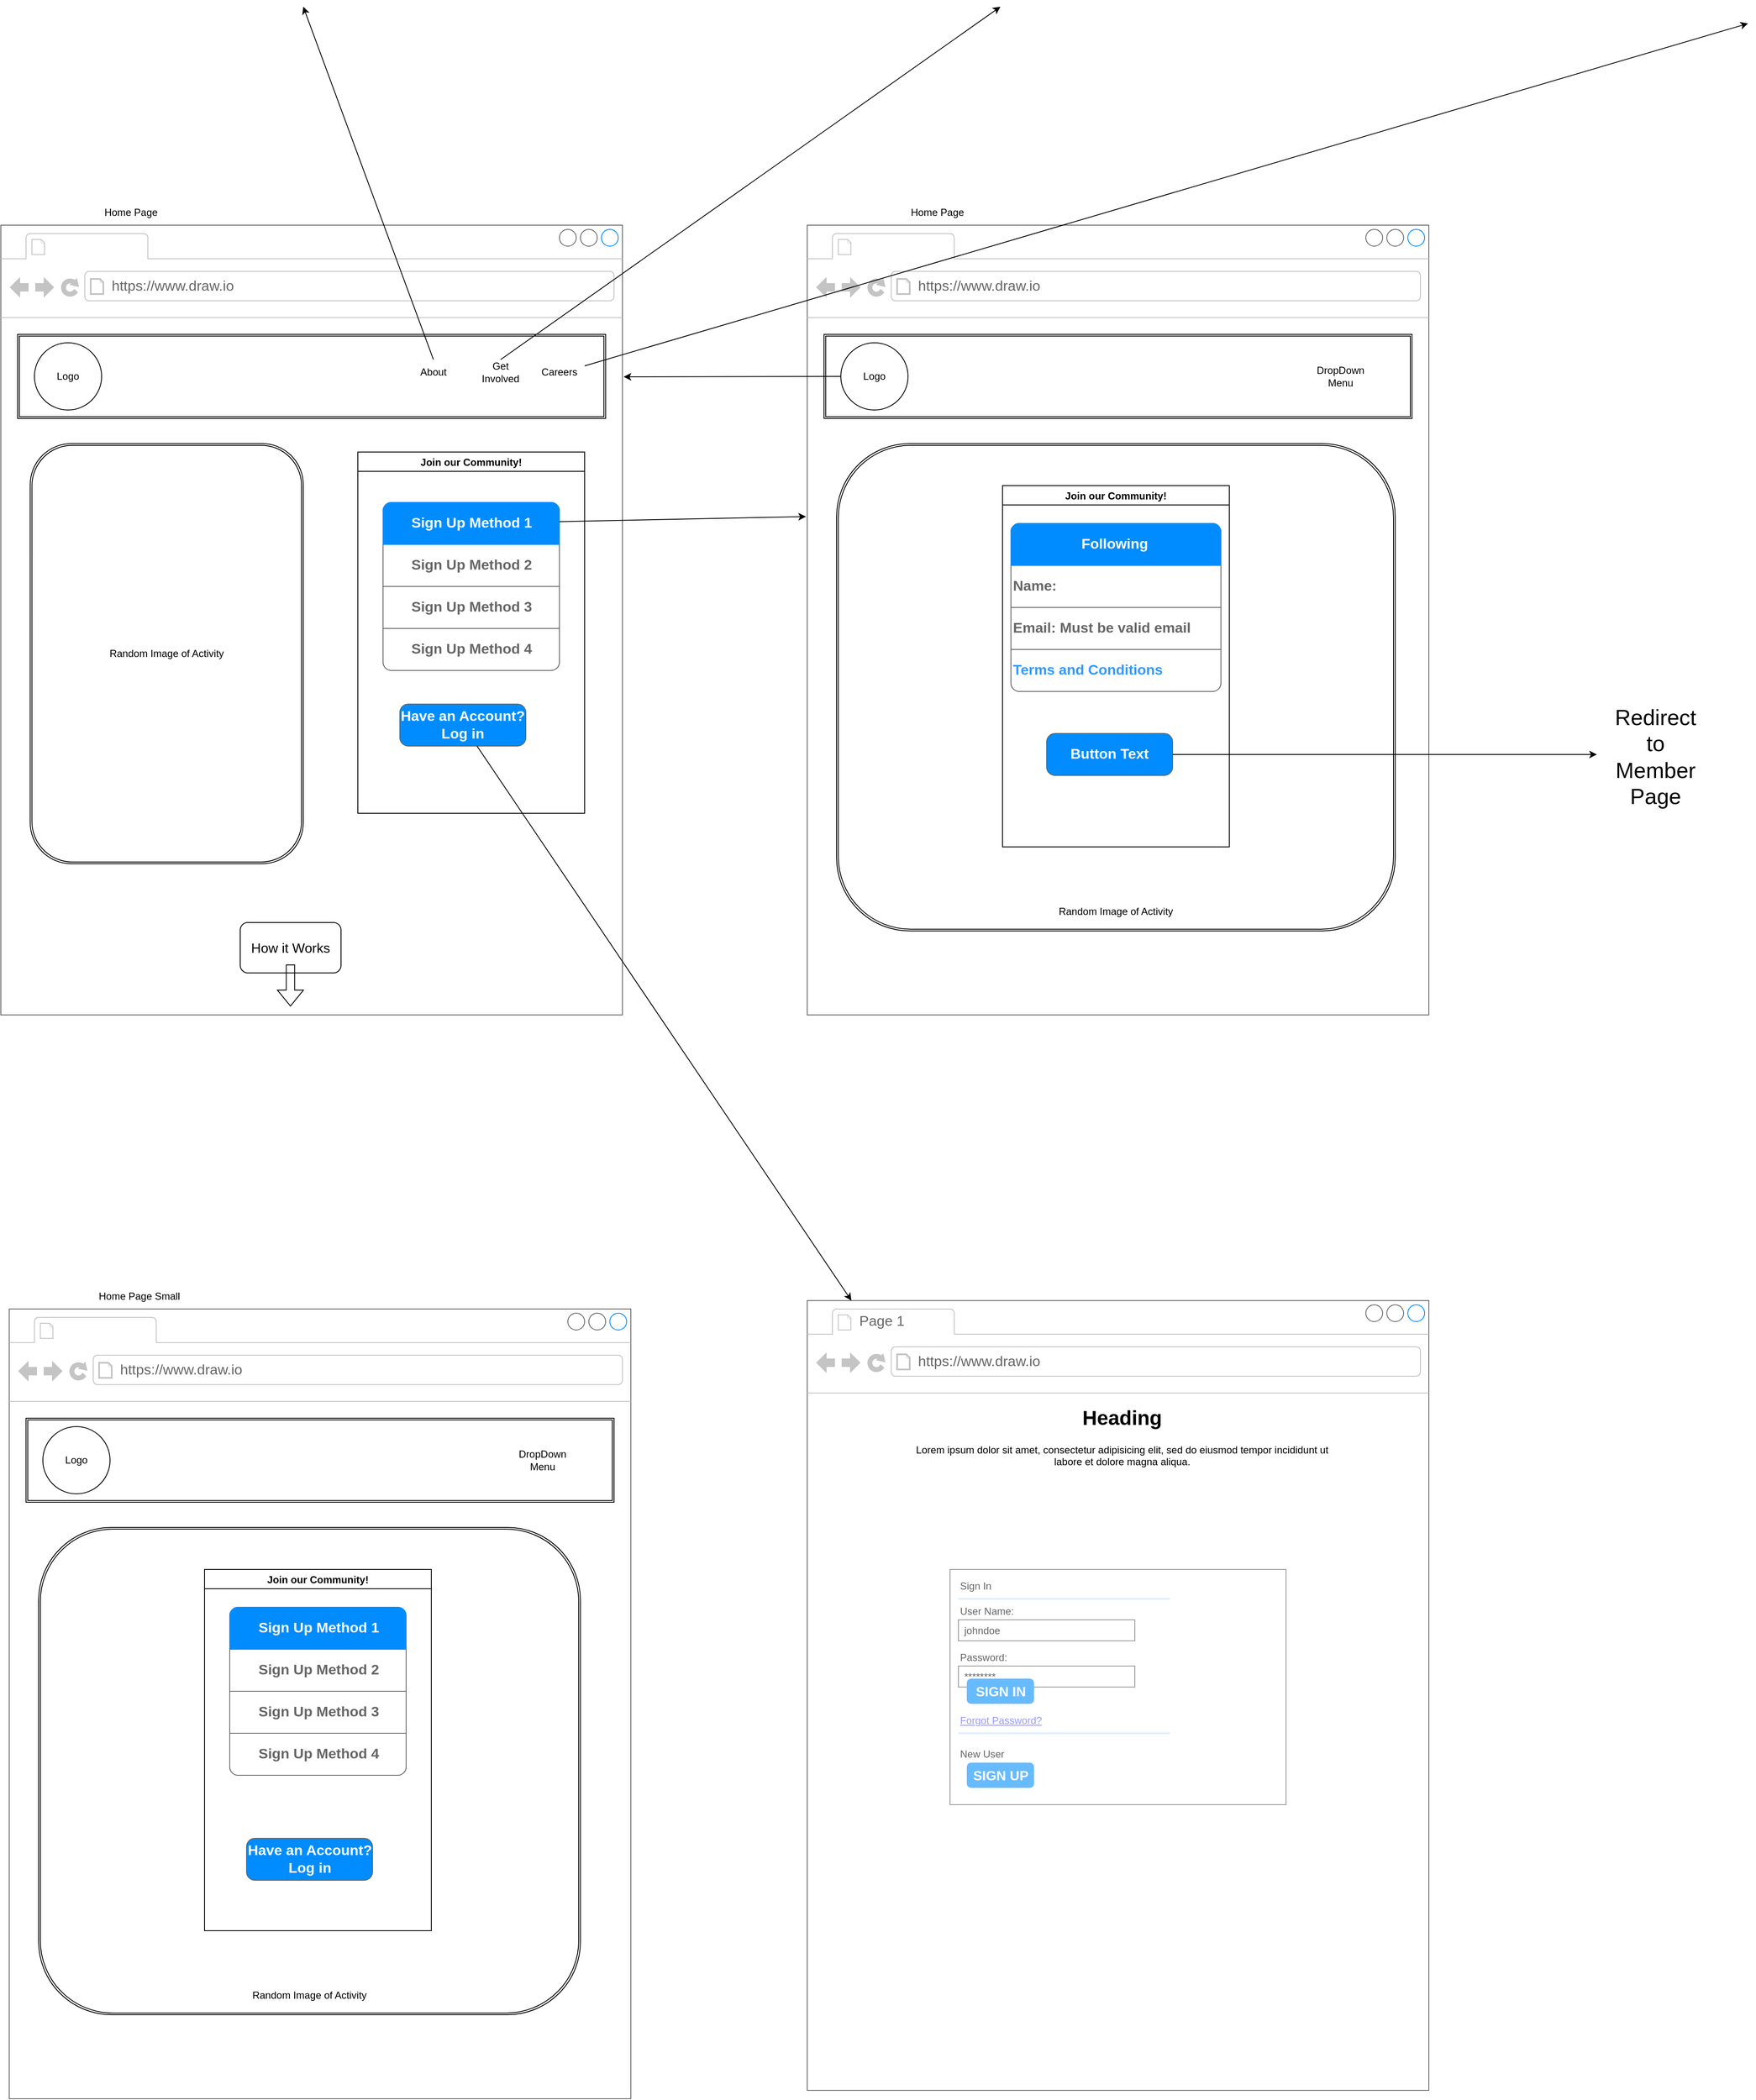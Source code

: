 <mxfile version="15.7.4" type="github" pages="3">
  <diagram name="HomePage Large Screen" id="UGQkaAX0Huey11gdI7ry">
    <mxGraphModel dx="1437" dy="21116" grid="1" gridSize="10" guides="1" tooltips="1" connect="1" arrows="1" fold="1" page="1" pageScale="1" pageWidth="20000" pageHeight="20000" math="0" shadow="0">
      <root>
        <mxCell id="ZnqHpd4-Xw7JZfv7_YE_-0" />
        <mxCell id="ZnqHpd4-Xw7JZfv7_YE_-1" parent="ZnqHpd4-Xw7JZfv7_YE_-0" />
        <mxCell id="ZnqHpd4-Xw7JZfv7_YE_-5" value="Home Page" style="text;html=1;strokeColor=none;fillColor=none;align=center;verticalAlign=middle;whiteSpace=wrap;rounded=0;" parent="ZnqHpd4-Xw7JZfv7_YE_-1" vertex="1">
          <mxGeometry x="75" y="-1020" width="240" height="30" as="geometry" />
        </mxCell>
        <mxCell id="QpbLMT3N0lJIjZHpd4E4-13" value="Container" style="swimlane;align=center;" parent="ZnqHpd4-Xw7JZfv7_YE_-1" vertex="1">
          <mxGeometry x="265" y="-670" width="515" height="620" as="geometry" />
        </mxCell>
        <mxCell id="ZnqHpd4-Xw7JZfv7_YE_-2" value="" style="strokeWidth=1;shadow=0;dashed=0;align=center;html=1;shape=mxgraph.mockup.containers.browserWindow;rSize=0;strokeColor=#666666;strokeColor2=#008cff;strokeColor3=#c4c4c4;mainText=,;recursiveResize=0;" parent="QpbLMT3N0lJIjZHpd4E4-13" vertex="1">
          <mxGeometry x="-225" y="-320" width="740" height="940" as="geometry" />
        </mxCell>
        <mxCell id="ZnqHpd4-Xw7JZfv7_YE_-3" value="" style="strokeWidth=1;shadow=0;dashed=0;align=center;html=1;shape=mxgraph.mockup.containers.anchor;fontSize=17;fontColor=#666666;align=left;" parent="ZnqHpd4-Xw7JZfv7_YE_-2" vertex="1">
          <mxGeometry x="60" y="12" width="110" height="26" as="geometry" />
        </mxCell>
        <mxCell id="ZnqHpd4-Xw7JZfv7_YE_-4" value="https://www.draw.io" style="strokeWidth=1;shadow=0;dashed=0;align=center;html=1;shape=mxgraph.mockup.containers.anchor;rSize=0;fontSize=17;fontColor=#666666;align=left;" parent="ZnqHpd4-Xw7JZfv7_YE_-2" vertex="1">
          <mxGeometry x="130" y="60" width="250" height="26" as="geometry" />
        </mxCell>
        <mxCell id="QpbLMT3N0lJIjZHpd4E4-15" value="" style="shape=ext;double=1;rounded=0;whiteSpace=wrap;html=1;align=center;" parent="ZnqHpd4-Xw7JZfv7_YE_-2" vertex="1">
          <mxGeometry x="20" y="130" width="700" height="100" as="geometry" />
        </mxCell>
        <mxCell id="QpbLMT3N0lJIjZHpd4E4-1" value="Logo" style="ellipse;whiteSpace=wrap;html=1;aspect=fixed;align=center;" parent="ZnqHpd4-Xw7JZfv7_YE_-2" vertex="1">
          <mxGeometry x="40" y="140" width="80" height="80" as="geometry" />
        </mxCell>
        <mxCell id="QpbLMT3N0lJIjZHpd4E4-14" value="Join our Community!" style="swimlane;align=center;" parent="ZnqHpd4-Xw7JZfv7_YE_-2" vertex="1">
          <mxGeometry x="425" y="270" width="270" height="430" as="geometry" />
        </mxCell>
        <mxCell id="QpbLMT3N0lJIjZHpd4E4-20" value="" style="strokeWidth=1;shadow=0;dashed=0;align=center;html=1;shape=mxgraph.mockup.rrect;rSize=10;strokeColor=#666666;" parent="QpbLMT3N0lJIjZHpd4E4-14" vertex="1">
          <mxGeometry x="30" y="60" width="210" height="200" as="geometry" />
        </mxCell>
        <mxCell id="QpbLMT3N0lJIjZHpd4E4-21" value="Sign Up Method 2" style="strokeColor=inherit;fillColor=inherit;gradientColor=inherit;strokeWidth=1;shadow=0;dashed=0;align=center;html=1;shape=mxgraph.mockup.rrect;rSize=0;fontSize=17;fontColor=#666666;fontStyle=1;resizeWidth=1;" parent="QpbLMT3N0lJIjZHpd4E4-20" vertex="1">
          <mxGeometry width="210.0" height="50" relative="1" as="geometry">
            <mxPoint y="50" as="offset" />
          </mxGeometry>
        </mxCell>
        <mxCell id="QpbLMT3N0lJIjZHpd4E4-22" value="Sign Up Method 3" style="strokeColor=inherit;fillColor=inherit;gradientColor=inherit;strokeWidth=1;shadow=0;dashed=0;align=center;html=1;shape=mxgraph.mockup.rrect;rSize=0;fontSize=17;fontColor=#666666;fontStyle=1;resizeWidth=1;" parent="QpbLMT3N0lJIjZHpd4E4-20" vertex="1">
          <mxGeometry width="210.0" height="50" relative="1" as="geometry">
            <mxPoint y="100" as="offset" />
          </mxGeometry>
        </mxCell>
        <mxCell id="QpbLMT3N0lJIjZHpd4E4-23" value="Sign Up Method 4" style="strokeColor=inherit;fillColor=inherit;gradientColor=inherit;strokeWidth=1;shadow=0;dashed=0;align=center;html=1;shape=mxgraph.mockup.bottomButton;rSize=10;fontSize=17;fontColor=#666666;fontStyle=1;resizeWidth=1;" parent="QpbLMT3N0lJIjZHpd4E4-20" vertex="1">
          <mxGeometry y="1" width="210.0" height="50" relative="1" as="geometry">
            <mxPoint y="-50" as="offset" />
          </mxGeometry>
        </mxCell>
        <mxCell id="QpbLMT3N0lJIjZHpd4E4-24" value="Sign Up Method 1" style="strokeWidth=1;shadow=0;dashed=0;align=center;html=1;shape=mxgraph.mockup.topButton;rSize=10;fontSize=17;fontColor=#ffffff;fontStyle=1;fillColor=#008cff;strokeColor=#008cff;resizeWidth=1;" parent="QpbLMT3N0lJIjZHpd4E4-20" vertex="1">
          <mxGeometry width="210" height="50" relative="1" as="geometry" />
        </mxCell>
        <mxCell id="25Tbpb0waTzfQSoL9jX2-22" value="Have an Account? Log in" style="strokeWidth=1;shadow=0;dashed=0;align=center;html=1;shape=mxgraph.mockup.buttons.button;strokeColor=#666666;fontColor=#ffffff;mainText=;buttonStyle=round;fontSize=17;fontStyle=1;fillColor=#008cff;whiteSpace=wrap;" vertex="1" parent="QpbLMT3N0lJIjZHpd4E4-14">
          <mxGeometry x="50" y="300" width="150" height="50" as="geometry" />
        </mxCell>
        <mxCell id="QpbLMT3N0lJIjZHpd4E4-31" value="Random Image of Activity" style="shape=ext;double=1;rounded=1;whiteSpace=wrap;html=1;align=center;" parent="ZnqHpd4-Xw7JZfv7_YE_-2" vertex="1">
          <mxGeometry x="35" y="260" width="325" height="500" as="geometry" />
        </mxCell>
        <mxCell id="IscH3x5xhhrmS8kyOIAm-0" value="About" style="text;html=1;strokeColor=none;fillColor=none;align=center;verticalAlign=middle;whiteSpace=wrap;rounded=0;" parent="ZnqHpd4-Xw7JZfv7_YE_-2" vertex="1">
          <mxGeometry x="485" y="160" width="60" height="30" as="geometry" />
        </mxCell>
        <mxCell id="IscH3x5xhhrmS8kyOIAm-1" value="Get Involved" style="text;html=1;strokeColor=none;fillColor=none;align=center;verticalAlign=middle;whiteSpace=wrap;rounded=0;" parent="ZnqHpd4-Xw7JZfv7_YE_-2" vertex="1">
          <mxGeometry x="565" y="160" width="60" height="30" as="geometry" />
        </mxCell>
        <mxCell id="IscH3x5xhhrmS8kyOIAm-2" value="Careers" style="text;html=1;strokeColor=none;fillColor=none;align=center;verticalAlign=middle;whiteSpace=wrap;rounded=0;" parent="ZnqHpd4-Xw7JZfv7_YE_-2" vertex="1">
          <mxGeometry x="635" y="160" width="60" height="30" as="geometry" />
        </mxCell>
        <mxCell id="2rZ9-yMOtkuRreFg04Ni-6" value="How it Works" style="rounded=1;whiteSpace=wrap;html=1;fontSize=16;" vertex="1" parent="ZnqHpd4-Xw7JZfv7_YE_-2">
          <mxGeometry x="285" y="830" width="120" height="60" as="geometry" />
        </mxCell>
        <mxCell id="2rZ9-yMOtkuRreFg04Ni-7" value="" style="shape=flexArrow;endArrow=classic;html=1;rounded=0;fontSize=16;" edge="1" parent="ZnqHpd4-Xw7JZfv7_YE_-2">
          <mxGeometry width="50" height="50" relative="1" as="geometry">
            <mxPoint x="344.76" y="880" as="sourcePoint" />
            <mxPoint x="344.76" y="930" as="targetPoint" />
          </mxGeometry>
        </mxCell>
        <mxCell id="8mr2ENKFqpLWL_PVT1cw-21" value="Home Page Small" style="text;html=1;strokeColor=none;fillColor=none;align=center;verticalAlign=middle;whiteSpace=wrap;rounded=0;" vertex="1" parent="ZnqHpd4-Xw7JZfv7_YE_-1">
          <mxGeometry x="85" y="270" width="240" height="30" as="geometry" />
        </mxCell>
        <mxCell id="8mr2ENKFqpLWL_PVT1cw-22" value="Container" style="swimlane;align=center;" vertex="1" parent="ZnqHpd4-Xw7JZfv7_YE_-1">
          <mxGeometry x="275" y="620" width="515" height="620" as="geometry" />
        </mxCell>
        <mxCell id="8mr2ENKFqpLWL_PVT1cw-23" value="" style="strokeWidth=1;shadow=0;dashed=0;align=center;html=1;shape=mxgraph.mockup.containers.browserWindow;rSize=0;strokeColor=#666666;strokeColor2=#008cff;strokeColor3=#c4c4c4;mainText=,;recursiveResize=0;" vertex="1" parent="8mr2ENKFqpLWL_PVT1cw-22">
          <mxGeometry x="-225" y="-320" width="740" height="940" as="geometry" />
        </mxCell>
        <mxCell id="8mr2ENKFqpLWL_PVT1cw-24" value="" style="strokeWidth=1;shadow=0;dashed=0;align=center;html=1;shape=mxgraph.mockup.containers.anchor;fontSize=17;fontColor=#666666;align=left;" vertex="1" parent="8mr2ENKFqpLWL_PVT1cw-23">
          <mxGeometry x="60" y="12" width="110" height="26" as="geometry" />
        </mxCell>
        <mxCell id="8mr2ENKFqpLWL_PVT1cw-25" value="https://www.draw.io" style="strokeWidth=1;shadow=0;dashed=0;align=center;html=1;shape=mxgraph.mockup.containers.anchor;rSize=0;fontSize=17;fontColor=#666666;align=left;" vertex="1" parent="8mr2ENKFqpLWL_PVT1cw-23">
          <mxGeometry x="130" y="60" width="250" height="26" as="geometry" />
        </mxCell>
        <mxCell id="8mr2ENKFqpLWL_PVT1cw-26" value="" style="shape=ext;double=1;rounded=0;whiteSpace=wrap;html=1;align=center;" vertex="1" parent="8mr2ENKFqpLWL_PVT1cw-23">
          <mxGeometry x="20" y="130" width="700" height="100" as="geometry" />
        </mxCell>
        <mxCell id="8mr2ENKFqpLWL_PVT1cw-27" value="Logo" style="ellipse;whiteSpace=wrap;html=1;aspect=fixed;align=center;" vertex="1" parent="8mr2ENKFqpLWL_PVT1cw-23">
          <mxGeometry x="40" y="140" width="80" height="80" as="geometry" />
        </mxCell>
        <mxCell id="8mr2ENKFqpLWL_PVT1cw-28" value="&lt;br&gt;&lt;br&gt;&lt;br&gt;&lt;br&gt;&lt;br&gt;&lt;br&gt;&lt;br&gt;&lt;br&gt;&lt;br&gt;&lt;br&gt;&lt;br&gt;&lt;br&gt;&lt;br&gt;&lt;br&gt;&lt;br&gt;&lt;br&gt;&lt;br&gt;&lt;br&gt;&lt;br&gt;&lt;br&gt;&lt;br&gt;&lt;br&gt;&lt;br&gt;&lt;br&gt;&lt;br&gt;&lt;br&gt;&lt;br&gt;&lt;br&gt;&lt;br&gt;&lt;br&gt;&lt;br&gt;&lt;br&gt;&lt;br&gt;&lt;br&gt;&lt;br&gt;&lt;br&gt;&lt;br&gt;Random Image of Activity" style="shape=ext;double=1;rounded=1;whiteSpace=wrap;html=1;align=center;" vertex="1" parent="8mr2ENKFqpLWL_PVT1cw-23">
          <mxGeometry x="35" y="260" width="645" height="580" as="geometry" />
        </mxCell>
        <mxCell id="8mr2ENKFqpLWL_PVT1cw-29" value="Join our Community!" style="swimlane;align=center;" vertex="1" parent="8mr2ENKFqpLWL_PVT1cw-23">
          <mxGeometry x="232.5" y="310" width="270" height="430" as="geometry" />
        </mxCell>
        <mxCell id="25Tbpb0waTzfQSoL9jX2-23" value="Have an Account? Log in" style="strokeWidth=1;shadow=0;dashed=0;align=center;html=1;shape=mxgraph.mockup.buttons.button;strokeColor=#666666;fontColor=#ffffff;mainText=;buttonStyle=round;fontSize=17;fontStyle=1;fillColor=#008cff;whiteSpace=wrap;" vertex="1" parent="8mr2ENKFqpLWL_PVT1cw-29">
          <mxGeometry x="50" y="320" width="150" height="50" as="geometry" />
        </mxCell>
        <mxCell id="8mr2ENKFqpLWL_PVT1cw-41" value="DropDown Menu" style="text;html=1;strokeColor=none;fillColor=none;align=center;verticalAlign=middle;whiteSpace=wrap;rounded=0;" vertex="1" parent="8mr2ENKFqpLWL_PVT1cw-23">
          <mxGeometry x="605" y="165" width="60" height="30" as="geometry" />
        </mxCell>
        <mxCell id="8mr2ENKFqpLWL_PVT1cw-34" value="" style="strokeWidth=1;shadow=0;dashed=0;align=center;html=1;shape=mxgraph.mockup.rrect;rSize=10;strokeColor=#666666;" vertex="1" parent="8mr2ENKFqpLWL_PVT1cw-23">
          <mxGeometry x="262.5" y="355" width="210" height="200" as="geometry" />
        </mxCell>
        <mxCell id="8mr2ENKFqpLWL_PVT1cw-35" value="Sign Up Method 2" style="strokeColor=inherit;fillColor=inherit;gradientColor=inherit;strokeWidth=1;shadow=0;dashed=0;align=center;html=1;shape=mxgraph.mockup.rrect;rSize=0;fontSize=17;fontColor=#666666;fontStyle=1;resizeWidth=1;" vertex="1" parent="8mr2ENKFqpLWL_PVT1cw-34">
          <mxGeometry width="210.0" height="50" relative="1" as="geometry">
            <mxPoint y="50" as="offset" />
          </mxGeometry>
        </mxCell>
        <mxCell id="8mr2ENKFqpLWL_PVT1cw-36" value="Sign Up Method 3" style="strokeColor=inherit;fillColor=inherit;gradientColor=inherit;strokeWidth=1;shadow=0;dashed=0;align=center;html=1;shape=mxgraph.mockup.rrect;rSize=0;fontSize=17;fontColor=#666666;fontStyle=1;resizeWidth=1;" vertex="1" parent="8mr2ENKFqpLWL_PVT1cw-34">
          <mxGeometry width="210.0" height="50" relative="1" as="geometry">
            <mxPoint y="100" as="offset" />
          </mxGeometry>
        </mxCell>
        <mxCell id="8mr2ENKFqpLWL_PVT1cw-37" value="Sign Up Method 4" style="strokeColor=inherit;fillColor=inherit;gradientColor=inherit;strokeWidth=1;shadow=0;dashed=0;align=center;html=1;shape=mxgraph.mockup.bottomButton;rSize=10;fontSize=17;fontColor=#666666;fontStyle=1;resizeWidth=1;" vertex="1" parent="8mr2ENKFqpLWL_PVT1cw-34">
          <mxGeometry y="1" width="210.0" height="50" relative="1" as="geometry">
            <mxPoint y="-50" as="offset" />
          </mxGeometry>
        </mxCell>
        <mxCell id="8mr2ENKFqpLWL_PVT1cw-38" value="Sign Up Method 1" style="strokeWidth=1;shadow=0;dashed=0;align=center;html=1;shape=mxgraph.mockup.topButton;rSize=10;fontSize=17;fontColor=#ffffff;fontStyle=1;fillColor=#008cff;strokeColor=#008cff;resizeWidth=1;" vertex="1" parent="8mr2ENKFqpLWL_PVT1cw-34">
          <mxGeometry width="210" height="50" relative="1" as="geometry" />
        </mxCell>
        <mxCell id="vIgT6xz_B3ozKu172bP7-1" value="" style="endArrow=classic;html=1;rounded=0;entryX=-0.002;entryY=0.369;entryDx=0;entryDy=0;entryPerimeter=0;" edge="1" parent="ZnqHpd4-Xw7JZfv7_YE_-1" source="QpbLMT3N0lJIjZHpd4E4-24" target="25Tbpb0waTzfQSoL9jX2-2">
          <mxGeometry width="50" height="50" relative="1" as="geometry">
            <mxPoint x="915" y="-560" as="sourcePoint" />
            <mxPoint x="955" y="-635" as="targetPoint" />
          </mxGeometry>
        </mxCell>
        <mxCell id="25Tbpb0waTzfQSoL9jX2-0" value="Home Page" style="text;html=1;strokeColor=none;fillColor=none;align=center;verticalAlign=middle;whiteSpace=wrap;rounded=0;" vertex="1" parent="ZnqHpd4-Xw7JZfv7_YE_-1">
          <mxGeometry x="1035" y="-1020" width="240" height="30" as="geometry" />
        </mxCell>
        <mxCell id="25Tbpb0waTzfQSoL9jX2-1" value="Container" style="swimlane;align=center;" vertex="1" parent="ZnqHpd4-Xw7JZfv7_YE_-1">
          <mxGeometry x="1225" y="-670" width="515" height="620" as="geometry" />
        </mxCell>
        <mxCell id="25Tbpb0waTzfQSoL9jX2-2" value="" style="strokeWidth=1;shadow=0;dashed=0;align=center;html=1;shape=mxgraph.mockup.containers.browserWindow;rSize=0;strokeColor=#666666;strokeColor2=#008cff;strokeColor3=#c4c4c4;mainText=,;recursiveResize=0;" vertex="1" parent="25Tbpb0waTzfQSoL9jX2-1">
          <mxGeometry x="-225" y="-320" width="740" height="940" as="geometry" />
        </mxCell>
        <mxCell id="25Tbpb0waTzfQSoL9jX2-3" value="" style="strokeWidth=1;shadow=0;dashed=0;align=center;html=1;shape=mxgraph.mockup.containers.anchor;fontSize=17;fontColor=#666666;align=left;" vertex="1" parent="25Tbpb0waTzfQSoL9jX2-2">
          <mxGeometry x="60" y="12" width="110" height="26" as="geometry" />
        </mxCell>
        <mxCell id="25Tbpb0waTzfQSoL9jX2-4" value="https://www.draw.io" style="strokeWidth=1;shadow=0;dashed=0;align=center;html=1;shape=mxgraph.mockup.containers.anchor;rSize=0;fontSize=17;fontColor=#666666;align=left;" vertex="1" parent="25Tbpb0waTzfQSoL9jX2-2">
          <mxGeometry x="130" y="60" width="250" height="26" as="geometry" />
        </mxCell>
        <mxCell id="25Tbpb0waTzfQSoL9jX2-5" value="" style="shape=ext;double=1;rounded=0;whiteSpace=wrap;html=1;align=center;" vertex="1" parent="25Tbpb0waTzfQSoL9jX2-2">
          <mxGeometry x="20" y="130" width="700" height="100" as="geometry" />
        </mxCell>
        <mxCell id="25Tbpb0waTzfQSoL9jX2-6" value="Logo" style="ellipse;whiteSpace=wrap;html=1;aspect=fixed;align=center;" vertex="1" parent="25Tbpb0waTzfQSoL9jX2-2">
          <mxGeometry x="40" y="140" width="80" height="80" as="geometry" />
        </mxCell>
        <mxCell id="25Tbpb0waTzfQSoL9jX2-7" value="&lt;br&gt;&lt;br&gt;&lt;br&gt;&lt;br&gt;&lt;br&gt;&lt;br&gt;&lt;br&gt;&lt;br&gt;&lt;br&gt;&lt;br&gt;&lt;br&gt;&lt;br&gt;&lt;br&gt;&lt;br&gt;&lt;br&gt;&lt;br&gt;&lt;br&gt;&lt;br&gt;&lt;br&gt;&lt;br&gt;&lt;br&gt;&lt;br&gt;&lt;br&gt;&lt;br&gt;&lt;br&gt;&lt;br&gt;&lt;br&gt;&lt;br&gt;&lt;br&gt;&lt;br&gt;&lt;br&gt;&lt;br&gt;&lt;br&gt;&lt;br&gt;&lt;br&gt;&lt;br&gt;&lt;br&gt;Random Image of Activity" style="shape=ext;double=1;rounded=1;whiteSpace=wrap;html=1;align=center;" vertex="1" parent="25Tbpb0waTzfQSoL9jX2-2">
          <mxGeometry x="35" y="260" width="665" height="580" as="geometry" />
        </mxCell>
        <mxCell id="25Tbpb0waTzfQSoL9jX2-8" value="Join our Community!" style="swimlane;align=center;" vertex="1" parent="25Tbpb0waTzfQSoL9jX2-2">
          <mxGeometry x="232.5" y="310" width="270" height="430" as="geometry" />
        </mxCell>
        <mxCell id="25Tbpb0waTzfQSoL9jX2-9" value="" style="strokeWidth=1;shadow=0;dashed=0;align=center;html=1;shape=mxgraph.mockup.rrect;rSize=10;strokeColor=#666666;" vertex="1" parent="25Tbpb0waTzfQSoL9jX2-8">
          <mxGeometry x="10" y="45" width="250" height="200" as="geometry" />
        </mxCell>
        <mxCell id="25Tbpb0waTzfQSoL9jX2-10" value="Name:" style="strokeColor=inherit;fillColor=inherit;gradientColor=inherit;strokeWidth=1;shadow=0;dashed=0;align=left;html=1;shape=mxgraph.mockup.rrect;rSize=0;fontSize=17;fontColor=#666666;fontStyle=1;resizeWidth=1;" vertex="1" parent="25Tbpb0waTzfQSoL9jX2-9">
          <mxGeometry width="250.0" height="50" relative="1" as="geometry">
            <mxPoint y="50" as="offset" />
          </mxGeometry>
        </mxCell>
        <mxCell id="25Tbpb0waTzfQSoL9jX2-11" value="Email: Must be valid email" style="strokeColor=inherit;fillColor=inherit;gradientColor=inherit;strokeWidth=1;shadow=0;dashed=0;align=left;html=1;shape=mxgraph.mockup.rrect;rSize=0;fontSize=17;fontColor=#666666;fontStyle=1;resizeWidth=1;" vertex="1" parent="25Tbpb0waTzfQSoL9jX2-9">
          <mxGeometry width="250.0" height="50" relative="1" as="geometry">
            <mxPoint y="100" as="offset" />
          </mxGeometry>
        </mxCell>
        <mxCell id="25Tbpb0waTzfQSoL9jX2-12" value="&lt;font color=&quot;#3399ff&quot;&gt;Terms and Conditions&lt;/font&gt;" style="strokeColor=inherit;fillColor=inherit;gradientColor=inherit;strokeWidth=1;shadow=0;dashed=0;align=left;html=1;shape=mxgraph.mockup.bottomButton;rSize=10;fontSize=17;fontColor=#666666;fontStyle=1;resizeWidth=1;" vertex="1" parent="25Tbpb0waTzfQSoL9jX2-9">
          <mxGeometry y="1" width="250.0" height="50" relative="1" as="geometry">
            <mxPoint y="-50" as="offset" />
          </mxGeometry>
        </mxCell>
        <mxCell id="25Tbpb0waTzfQSoL9jX2-13" value="Following&amp;nbsp;" style="strokeWidth=1;shadow=0;dashed=0;align=center;html=1;shape=mxgraph.mockup.topButton;rSize=10;fontSize=17;fontColor=#ffffff;fontStyle=1;fillColor=#008cff;strokeColor=#008cff;resizeWidth=1;" vertex="1" parent="25Tbpb0waTzfQSoL9jX2-9">
          <mxGeometry width="250.0" height="50" relative="1" as="geometry" />
        </mxCell>
        <mxCell id="25Tbpb0waTzfQSoL9jX2-14" value="DropDown Menu" style="text;html=1;strokeColor=none;fillColor=none;align=center;verticalAlign=middle;whiteSpace=wrap;rounded=0;" vertex="1" parent="25Tbpb0waTzfQSoL9jX2-2">
          <mxGeometry x="605" y="165" width="60" height="30" as="geometry" />
        </mxCell>
        <mxCell id="25Tbpb0waTzfQSoL9jX2-15" value="Button Text" style="strokeWidth=1;shadow=0;dashed=0;align=center;html=1;shape=mxgraph.mockup.buttons.button;strokeColor=#666666;fontColor=#ffffff;mainText=;buttonStyle=round;fontSize=17;fontStyle=1;fillColor=#008cff;whiteSpace=wrap;" vertex="1" parent="25Tbpb0waTzfQSoL9jX2-2">
          <mxGeometry x="285" y="605" width="150" height="50" as="geometry" />
        </mxCell>
        <mxCell id="25Tbpb0waTzfQSoL9jX2-17" value="" style="endArrow=classic;html=1;rounded=0;exitX=0.5;exitY=0;exitDx=0;exitDy=0;" edge="1" parent="ZnqHpd4-Xw7JZfv7_YE_-1" source="IscH3x5xhhrmS8kyOIAm-0">
          <mxGeometry width="50" height="50" relative="1" as="geometry">
            <mxPoint x="530" y="-1160" as="sourcePoint" />
            <mxPoint x="400" y="-1250" as="targetPoint" />
          </mxGeometry>
        </mxCell>
        <mxCell id="25Tbpb0waTzfQSoL9jX2-19" value="" style="endArrow=classic;html=1;rounded=0;exitX=0.5;exitY=0;exitDx=0;exitDy=0;" edge="1" parent="ZnqHpd4-Xw7JZfv7_YE_-1" source="IscH3x5xhhrmS8kyOIAm-1">
          <mxGeometry width="50" height="50" relative="1" as="geometry">
            <mxPoint x="750" y="-1130" as="sourcePoint" />
            <mxPoint x="1230" y="-1250" as="targetPoint" />
          </mxGeometry>
        </mxCell>
        <mxCell id="25Tbpb0waTzfQSoL9jX2-20" value="" style="endArrow=classic;html=1;rounded=0;exitX=1;exitY=0.25;exitDx=0;exitDy=0;" edge="1" parent="ZnqHpd4-Xw7JZfv7_YE_-1" source="IscH3x5xhhrmS8kyOIAm-2">
          <mxGeometry width="50" height="50" relative="1" as="geometry">
            <mxPoint x="840" y="-850" as="sourcePoint" />
            <mxPoint x="2120" y="-1230" as="targetPoint" />
          </mxGeometry>
        </mxCell>
        <mxCell id="25Tbpb0waTzfQSoL9jX2-21" value="" style="endArrow=classic;html=1;rounded=0;entryX=1.002;entryY=0.192;entryDx=0;entryDy=0;entryPerimeter=0;" edge="1" parent="ZnqHpd4-Xw7JZfv7_YE_-1" source="25Tbpb0waTzfQSoL9jX2-6" target="ZnqHpd4-Xw7JZfv7_YE_-2">
          <mxGeometry width="50" height="50" relative="1" as="geometry">
            <mxPoint x="880" y="-750" as="sourcePoint" />
            <mxPoint x="930" y="-800" as="targetPoint" />
          </mxGeometry>
        </mxCell>
        <mxCell id="6vGC9Hd_ZY0wIfzgpK84-0" value="" style="strokeWidth=1;shadow=0;dashed=0;align=center;html=1;shape=mxgraph.mockup.containers.browserWindow;rSize=0;strokeColor=#666666;strokeColor2=#008cff;strokeColor3=#c4c4c4;mainText=,;recursiveResize=0;" vertex="1" parent="ZnqHpd4-Xw7JZfv7_YE_-1">
          <mxGeometry x="1000" y="290" width="740" height="940" as="geometry" />
        </mxCell>
        <mxCell id="6vGC9Hd_ZY0wIfzgpK84-1" value="Page 1" style="strokeWidth=1;shadow=0;dashed=0;align=center;html=1;shape=mxgraph.mockup.containers.anchor;fontSize=17;fontColor=#666666;align=left;" vertex="1" parent="6vGC9Hd_ZY0wIfzgpK84-0">
          <mxGeometry x="60" y="12" width="110" height="26" as="geometry" />
        </mxCell>
        <mxCell id="6vGC9Hd_ZY0wIfzgpK84-2" value="https://www.draw.io" style="strokeWidth=1;shadow=0;dashed=0;align=center;html=1;shape=mxgraph.mockup.containers.anchor;rSize=0;fontSize=17;fontColor=#666666;align=left;" vertex="1" parent="6vGC9Hd_ZY0wIfzgpK84-0">
          <mxGeometry x="130" y="60" width="250" height="26" as="geometry" />
        </mxCell>
        <mxCell id="6vGC9Hd_ZY0wIfzgpK84-3" value="" style="strokeWidth=1;shadow=0;dashed=0;align=center;html=1;shape=mxgraph.mockup.forms.rrect;rSize=0;strokeColor=#999999;fillColor=#ffffff;flipH=0;direction=north;" vertex="1" parent="6vGC9Hd_ZY0wIfzgpK84-0">
          <mxGeometry x="170" y="320" width="400" height="280" as="geometry" />
        </mxCell>
        <mxCell id="6vGC9Hd_ZY0wIfzgpK84-4" value="Sign In" style="strokeWidth=1;shadow=0;dashed=0;align=center;html=1;shape=mxgraph.mockup.forms.anchor;fontSize=12;fontColor=#666666;align=left;resizeWidth=1;spacingLeft=0;" vertex="1" parent="6vGC9Hd_ZY0wIfzgpK84-3">
          <mxGeometry width="140" height="20" relative="1" as="geometry">
            <mxPoint x="10" y="10" as="offset" />
          </mxGeometry>
        </mxCell>
        <mxCell id="6vGC9Hd_ZY0wIfzgpK84-5" value="" style="shape=line;strokeColor=#ddeeff;strokeWidth=2;html=1;resizeWidth=1;" vertex="1" parent="6vGC9Hd_ZY0wIfzgpK84-3">
          <mxGeometry width="252.0" height="10" relative="1" as="geometry">
            <mxPoint x="10" y="30" as="offset" />
          </mxGeometry>
        </mxCell>
        <mxCell id="6vGC9Hd_ZY0wIfzgpK84-6" value="User Name:" style="strokeWidth=1;shadow=0;dashed=0;align=center;html=1;shape=mxgraph.mockup.forms.anchor;fontSize=12;fontColor=#666666;align=left;resizeWidth=1;spacingLeft=0;" vertex="1" parent="6vGC9Hd_ZY0wIfzgpK84-3">
          <mxGeometry width="140" height="20" relative="1" as="geometry">
            <mxPoint x="10" y="40" as="offset" />
          </mxGeometry>
        </mxCell>
        <mxCell id="6vGC9Hd_ZY0wIfzgpK84-7" value="johndoe" style="strokeWidth=1;shadow=0;dashed=0;align=center;html=1;shape=mxgraph.mockup.forms.rrect;rSize=0;strokeColor=#999999;fontColor=#666666;align=left;spacingLeft=5;resizeWidth=1;" vertex="1" parent="6vGC9Hd_ZY0wIfzgpK84-3">
          <mxGeometry width="210" height="25" relative="1" as="geometry">
            <mxPoint x="10" y="60" as="offset" />
          </mxGeometry>
        </mxCell>
        <mxCell id="6vGC9Hd_ZY0wIfzgpK84-8" value="Password:" style="strokeWidth=1;shadow=0;dashed=0;align=center;html=1;shape=mxgraph.mockup.forms.anchor;fontSize=12;fontColor=#666666;align=left;resizeWidth=1;spacingLeft=0;" vertex="1" parent="6vGC9Hd_ZY0wIfzgpK84-3">
          <mxGeometry width="140" height="20" relative="1" as="geometry">
            <mxPoint x="10" y="95" as="offset" />
          </mxGeometry>
        </mxCell>
        <mxCell id="6vGC9Hd_ZY0wIfzgpK84-9" value="********" style="strokeWidth=1;shadow=0;dashed=0;align=center;html=1;shape=mxgraph.mockup.forms.rrect;rSize=0;strokeColor=#999999;fontColor=#666666;align=left;spacingLeft=5;resizeWidth=1;" vertex="1" parent="6vGC9Hd_ZY0wIfzgpK84-3">
          <mxGeometry width="210" height="25" relative="1" as="geometry">
            <mxPoint x="10" y="115" as="offset" />
          </mxGeometry>
        </mxCell>
        <mxCell id="6vGC9Hd_ZY0wIfzgpK84-10" value="SIGN IN" style="strokeWidth=1;shadow=0;dashed=0;align=center;html=1;shape=mxgraph.mockup.forms.rrect;rSize=5;strokeColor=none;fontColor=#ffffff;fillColor=#66bbff;fontSize=16;fontStyle=1;" vertex="1" parent="6vGC9Hd_ZY0wIfzgpK84-3">
          <mxGeometry y="1" width="80" height="30" relative="1" as="geometry">
            <mxPoint x="20" y="-150" as="offset" />
          </mxGeometry>
        </mxCell>
        <mxCell id="6vGC9Hd_ZY0wIfzgpK84-11" value="Forgot Password?" style="strokeWidth=1;shadow=0;dashed=0;align=center;html=1;shape=mxgraph.mockup.forms.anchor;fontSize=12;fontColor=#9999ff;align=left;spacingLeft=0;fontStyle=4;resizeWidth=1;" vertex="1" parent="6vGC9Hd_ZY0wIfzgpK84-3">
          <mxGeometry y="1" width="210" height="20" relative="1" as="geometry">
            <mxPoint x="10" y="-110" as="offset" />
          </mxGeometry>
        </mxCell>
        <mxCell id="6vGC9Hd_ZY0wIfzgpK84-12" value="" style="shape=line;strokeColor=#ddeeff;strokeWidth=2;html=1;resizeWidth=1;" vertex="1" parent="6vGC9Hd_ZY0wIfzgpK84-3">
          <mxGeometry y="1" width="252.0" height="10" relative="1" as="geometry">
            <mxPoint x="10" y="-90" as="offset" />
          </mxGeometry>
        </mxCell>
        <mxCell id="6vGC9Hd_ZY0wIfzgpK84-13" value="New User" style="strokeWidth=1;shadow=0;dashed=0;align=center;html=1;shape=mxgraph.mockup.forms.anchor;fontSize=12;fontColor=#666666;align=left;spacingLeft=0;resizeWidth=1;" vertex="1" parent="6vGC9Hd_ZY0wIfzgpK84-3">
          <mxGeometry y="1" width="210" height="20" relative="1" as="geometry">
            <mxPoint x="10" y="-70" as="offset" />
          </mxGeometry>
        </mxCell>
        <mxCell id="6vGC9Hd_ZY0wIfzgpK84-14" value="SIGN UP" style="strokeWidth=1;shadow=0;dashed=0;align=center;html=1;shape=mxgraph.mockup.forms.rrect;rSize=5;strokeColor=none;fontColor=#ffffff;fillColor=#66bbff;fontSize=16;fontStyle=1;" vertex="1" parent="6vGC9Hd_ZY0wIfzgpK84-3">
          <mxGeometry y="1" width="80" height="30" relative="1" as="geometry">
            <mxPoint x="20" y="-50" as="offset" />
          </mxGeometry>
        </mxCell>
        <mxCell id="6vGC9Hd_ZY0wIfzgpK84-15" value="&lt;h1&gt;Heading&lt;/h1&gt;&lt;p&gt;Lorem ipsum dolor sit amet, consectetur adipisicing elit, sed do eiusmod tempor incididunt ut labore et dolore magna aliqua.&lt;/p&gt;" style="text;html=1;strokeColor=none;fillColor=none;spacing=5;spacingTop=-20;whiteSpace=wrap;overflow=hidden;rounded=0;align=center;" vertex="1" parent="6vGC9Hd_ZY0wIfzgpK84-0">
          <mxGeometry x="120" y="120" width="510" height="160" as="geometry" />
        </mxCell>
        <mxCell id="6vGC9Hd_ZY0wIfzgpK84-16" value="" style="endArrow=classic;html=1;rounded=0;" edge="1" parent="ZnqHpd4-Xw7JZfv7_YE_-1" source="25Tbpb0waTzfQSoL9jX2-22" target="6vGC9Hd_ZY0wIfzgpK84-0">
          <mxGeometry width="50" height="50" relative="1" as="geometry">
            <mxPoint x="890" y="110" as="sourcePoint" />
            <mxPoint x="940" y="60" as="targetPoint" />
          </mxGeometry>
        </mxCell>
        <mxCell id="ho6W0-2up2RhV7LolzdB-0" value="" style="endArrow=classic;html=1;rounded=0;" edge="1" parent="ZnqHpd4-Xw7JZfv7_YE_-1" source="25Tbpb0waTzfQSoL9jX2-15">
          <mxGeometry width="50" height="50" relative="1" as="geometry">
            <mxPoint x="1960" y="-280" as="sourcePoint" />
            <mxPoint x="1940" y="-360" as="targetPoint" />
          </mxGeometry>
        </mxCell>
        <mxCell id="ho6W0-2up2RhV7LolzdB-1" value="&lt;font style=&quot;font-size: 26px&quot;&gt;Redirect to Member Page&lt;/font&gt;" style="text;html=1;strokeColor=none;fillColor=none;align=center;verticalAlign=middle;whiteSpace=wrap;rounded=0;" vertex="1" parent="ZnqHpd4-Xw7JZfv7_YE_-1">
          <mxGeometry x="1980" y="-370" width="60" height="25" as="geometry" />
        </mxCell>
      </root>
    </mxGraphModel>
  </diagram>
  <diagram name="MemberPage" id="0w4sLvhsOqG4l5TVhQN7">
    <mxGraphModel dx="23723" dy="21953" grid="1" gridSize="10" guides="1" tooltips="1" connect="1" arrows="1" fold="1" page="1" pageScale="1" pageWidth="20000" pageHeight="20000" math="0" shadow="0">
      <root>
        <mxCell id="iAwXRHU2olmhVQMko1sk-0" />
        <mxCell id="iAwXRHU2olmhVQMko1sk-1" parent="iAwXRHU2olmhVQMko1sk-0" />
        <mxCell id="iAwXRHU2olmhVQMko1sk-2" value="Member Home Page" style="text;html=1;strokeColor=none;fillColor=none;align=center;verticalAlign=middle;whiteSpace=wrap;rounded=0;" parent="iAwXRHU2olmhVQMko1sk-1" vertex="1">
          <mxGeometry x="90" y="30" width="240" height="30" as="geometry" />
        </mxCell>
        <mxCell id="iAwXRHU2olmhVQMko1sk-4" value="" style="strokeWidth=1;shadow=0;dashed=0;align=right;html=1;shape=mxgraph.mockup.containers.browserWindow;rSize=0;strokeColor=#666666;strokeColor2=#008cff;strokeColor3=#c4c4c4;mainText=,;recursiveResize=0;labelPosition=left;verticalLabelPosition=top;verticalAlign=bottom;" parent="iAwXRHU2olmhVQMko1sk-1" vertex="1">
          <mxGeometry x="55" y="60" width="740" height="940" as="geometry" />
        </mxCell>
        <mxCell id="iAwXRHU2olmhVQMko1sk-5" value="" style="strokeWidth=1;shadow=0;dashed=0;align=center;html=1;shape=mxgraph.mockup.containers.anchor;fontSize=17;fontColor=#666666;align=left;" parent="iAwXRHU2olmhVQMko1sk-4" vertex="1">
          <mxGeometry x="60" y="12" width="110" height="26" as="geometry" />
        </mxCell>
        <mxCell id="iAwXRHU2olmhVQMko1sk-6" value="https://www.draw.io" style="strokeWidth=1;shadow=0;dashed=0;align=center;html=1;shape=mxgraph.mockup.containers.anchor;rSize=0;fontSize=17;fontColor=#666666;align=left;" parent="iAwXRHU2olmhVQMko1sk-4" vertex="1">
          <mxGeometry x="130" y="60" width="250" height="26" as="geometry" />
        </mxCell>
        <mxCell id="iAwXRHU2olmhVQMko1sk-7" value="" style="shape=ext;double=1;rounded=0;whiteSpace=wrap;html=1;align=center;" parent="iAwXRHU2olmhVQMko1sk-4" vertex="1">
          <mxGeometry x="20" y="130" width="700" height="100" as="geometry" />
        </mxCell>
        <mxCell id="iAwXRHU2olmhVQMko1sk-8" value="Logo" style="ellipse;whiteSpace=wrap;html=1;aspect=fixed;align=center;" parent="iAwXRHU2olmhVQMko1sk-4" vertex="1">
          <mxGeometry x="40" y="140" width="80" height="80" as="geometry" />
        </mxCell>
        <mxCell id="iAwXRHU2olmhVQMko1sk-21" value="" style="shape=ext;double=1;rounded=1;whiteSpace=wrap;html=1;align=center;" parent="iAwXRHU2olmhVQMko1sk-4" vertex="1">
          <mxGeometry x="147" y="250" width="450" height="660" as="geometry" />
        </mxCell>
        <mxCell id="iAwXRHU2olmhVQMko1sk-26" value="" style="verticalLabelPosition=bottom;shadow=0;dashed=0;align=center;html=1;verticalAlign=top;strokeWidth=1;shape=mxgraph.mockup.containers.userMale;strokeColor=#666666;strokeColor2=#008cff;fontColor=#3399FF;" parent="iAwXRHU2olmhVQMko1sk-4" vertex="1">
          <mxGeometry x="585" y="150" width="40" height="40" as="geometry" />
        </mxCell>
        <mxCell id="iAwXRHU2olmhVQMko1sk-27" value="" style="verticalLabelPosition=bottom;shadow=0;dashed=0;align=center;html=1;verticalAlign=top;strokeWidth=1;shape=mxgraph.mockup.graphics.pieChart;strokeColor=#008cff;parts=10,20,35;partColors=#e0e0e0,#d0d0d0,#c0c0c0,#b0b0b0,#a0a0a0;strokeWidth=2;fontColor=#3399FF;" parent="iAwXRHU2olmhVQMko1sk-4" vertex="1">
          <mxGeometry x="655" y="147" width="50" height="45" as="geometry" />
        </mxCell>
        <mxCell id="iAwXRHU2olmhVQMko1sk-28" value="Profile" style="text;html=1;strokeColor=none;fillColor=none;align=center;verticalAlign=middle;whiteSpace=wrap;rounded=0;fontColor=#3399FF;" parent="iAwXRHU2olmhVQMko1sk-4" vertex="1">
          <mxGeometry x="575" y="195" width="60" height="30" as="geometry" />
        </mxCell>
        <mxCell id="iAwXRHU2olmhVQMko1sk-30" value="Settings" style="text;html=1;strokeColor=none;fillColor=none;align=center;verticalAlign=middle;whiteSpace=wrap;rounded=0;fontColor=#3399FF;" parent="iAwXRHU2olmhVQMko1sk-4" vertex="1">
          <mxGeometry x="650" y="195" width="60" height="30" as="geometry" />
        </mxCell>
        <mxCell id="iAwXRHU2olmhVQMko1sk-33" value="" style="verticalLabelPosition=bottom;shadow=0;dashed=0;align=center;html=1;verticalAlign=top;strokeWidth=1;shape=mxgraph.mockup.graphics.pieChart;strokeColor=#008cff;parts=10,20,35;partColors=#e0e0e0,#d0d0d0,#c0c0c0,#b0b0b0,#a0a0a0;strokeWidth=2;fontColor=#3399FF;" parent="iAwXRHU2olmhVQMko1sk-4" vertex="1">
          <mxGeometry x="175" y="149" width="50" height="45" as="geometry" />
        </mxCell>
        <mxCell id="iAwXRHU2olmhVQMko1sk-34" value="Training" style="text;html=1;strokeColor=none;fillColor=none;align=center;verticalAlign=middle;whiteSpace=wrap;rounded=0;fontColor=#3399FF;" parent="iAwXRHU2olmhVQMko1sk-4" vertex="1">
          <mxGeometry x="170" y="197" width="60" height="30" as="geometry" />
        </mxCell>
        <mxCell id="iAwXRHU2olmhVQMko1sk-35" value="" style="verticalLabelPosition=bottom;shadow=0;dashed=0;align=center;html=1;verticalAlign=top;strokeWidth=1;shape=mxgraph.mockup.graphics.pieChart;strokeColor=#008cff;parts=10,20,35;partColors=#e0e0e0,#d0d0d0,#c0c0c0,#b0b0b0,#a0a0a0;strokeWidth=2;fontColor=#3399FF;" parent="iAwXRHU2olmhVQMko1sk-4" vertex="1">
          <mxGeometry x="260" y="147" width="50" height="45" as="geometry" />
        </mxCell>
        <mxCell id="OEKv1ziN4Jq1xGpxirfI-13" value="" style="edgeStyle=orthogonalEdgeStyle;rounded=0;orthogonalLoop=1;jettySize=auto;html=1;fontSize=16;" edge="1" parent="iAwXRHU2olmhVQMko1sk-4" source="iAwXRHU2olmhVQMko1sk-36" target="iAwXRHU2olmhVQMko1sk-35">
          <mxGeometry relative="1" as="geometry" />
        </mxCell>
        <mxCell id="iAwXRHU2olmhVQMko1sk-36" value="Route Builder" style="text;html=1;strokeColor=none;fillColor=none;align=center;verticalAlign=middle;whiteSpace=wrap;rounded=0;fontColor=#3399FF;" parent="iAwXRHU2olmhVQMko1sk-4" vertex="1">
          <mxGeometry x="250" y="195" width="80" height="30" as="geometry" />
        </mxCell>
        <mxCell id="iAwXRHU2olmhVQMko1sk-37" value="" style="verticalLabelPosition=bottom;shadow=0;dashed=0;align=center;html=1;verticalAlign=top;strokeWidth=1;shape=mxgraph.mockup.graphics.pieChart;strokeColor=#008cff;parts=10,20,35;partColors=#e0e0e0,#d0d0d0,#c0c0c0,#b0b0b0,#a0a0a0;strokeWidth=2;fontColor=#3399FF;" parent="iAwXRHU2olmhVQMko1sk-4" vertex="1">
          <mxGeometry x="350" y="147" width="50" height="45" as="geometry" />
        </mxCell>
        <mxCell id="iAwXRHU2olmhVQMko1sk-38" value="Supplies" style="text;html=1;strokeColor=none;fillColor=none;align=center;verticalAlign=middle;whiteSpace=wrap;rounded=0;fontColor=#3399FF;" parent="iAwXRHU2olmhVQMko1sk-4" vertex="1">
          <mxGeometry x="345" y="195" width="60" height="30" as="geometry" />
        </mxCell>
        <mxCell id="iAwXRHU2olmhVQMko1sk-41" value="" style="strokeWidth=1;shadow=0;dashed=0;align=center;html=1;shape=mxgraph.mockup.containers.marginRect2;rectMarginTop=32;strokeColor=#666666;gradientColor=none;fontColor=#3399FF;" parent="iAwXRHU2olmhVQMko1sk-4" vertex="1">
          <mxGeometry x="167" y="310" width="400" height="240" as="geometry" />
        </mxCell>
        <mxCell id="iAwXRHU2olmhVQMko1sk-42" value="&lt;font style=&quot;font-size: 12px&quot;&gt;Map&lt;/font&gt;" style="strokeColor=inherit;fillColor=inherit;gradientColor=inherit;strokeWidth=1;shadow=0;dashed=0;align=center;html=1;shape=mxgraph.mockup.containers.rrect;rSize=0;fontSize=17;fontColor=#666666;gradientColor=none;" parent="iAwXRHU2olmhVQMko1sk-41" vertex="1">
          <mxGeometry width="60" height="25" relative="1" as="geometry">
            <mxPoint x="10" as="offset" />
          </mxGeometry>
        </mxCell>
        <mxCell id="iAwXRHU2olmhVQMko1sk-43" value="&lt;font style=&quot;font-size: 12px&quot;&gt;Gear&lt;/font&gt;" style="strokeWidth=1;shadow=0;dashed=0;align=center;html=1;shape=mxgraph.mockup.containers.rrect;rSize=0;fontSize=17;fontColor=#ffffff;strokeColor=#008cff;fillColor=#008cff;" parent="iAwXRHU2olmhVQMko1sk-41" vertex="1">
          <mxGeometry width="60" height="25" relative="1" as="geometry">
            <mxPoint x="75" as="offset" />
          </mxGeometry>
        </mxCell>
        <mxCell id="iAwXRHU2olmhVQMko1sk-44" value="&lt;font style=&quot;font-size: 12px&quot;&gt;Waypoints&lt;/font&gt;" style="strokeColor=inherit;fillColor=inherit;gradientColor=inherit;strokeWidth=1;shadow=0;dashed=0;align=center;html=1;shape=mxgraph.mockup.containers.rrect;rSize=0;fontSize=17;fontColor=#666666;gradientColor=none;" parent="iAwXRHU2olmhVQMko1sk-41" vertex="1">
          <mxGeometry width="60" height="25" relative="1" as="geometry">
            <mxPoint x="140" as="offset" />
          </mxGeometry>
        </mxCell>
        <mxCell id="iAwXRHU2olmhVQMko1sk-45" value="" style="strokeWidth=1;shadow=0;dashed=0;align=center;html=1;shape=mxgraph.mockup.containers.topButton;rSize=5;strokeColor=#008cff;fillColor=#008cff;gradientColor=none;resizeWidth=1;movable=0;deletable=1;fontColor=#3399FF;" parent="iAwXRHU2olmhVQMko1sk-41" vertex="1">
          <mxGeometry width="400" height="7" relative="1" as="geometry">
            <mxPoint y="25" as="offset" />
          </mxGeometry>
        </mxCell>
        <mxCell id="iAwXRHU2olmhVQMko1sk-57" value="Map: General information about route/activity&lt;br&gt;&lt;span style=&quot;white-space: pre&quot;&gt; &lt;/span&gt;- Success Indicator&lt;br&gt;&lt;span style=&quot;white-space: pre&quot;&gt; &lt;/span&gt;- Map, distance, elevation, time, temperature&lt;br&gt;&lt;span style=&quot;white-space: pre&quot;&gt; &lt;/span&gt;- surface information&lt;br&gt;&lt;span style=&quot;white-space: pre&quot;&gt; &lt;/span&gt;- hazards (rivers, rock climbs, exposure, etc.)&lt;br&gt;-Gear: Gear taken, gear desired, gear necessary&lt;br&gt;-Waypoints : images from activity, used to verify&amp;nbsp;&lt;br&gt;route completion&lt;br&gt;- Notes:&amp;nbsp;" style="strokeWidth=1;shadow=0;dashed=0;align=center;html=1;shape=mxgraph.mockup.text.bulletedList;textColor=#666666;mainText=,,,,;textSize=17;bulletStyle=none;strokeColor=none;fillColor=none;align=left;verticalAlign=top;fontSize=17;fontColor=#666666;" parent="iAwXRHU2olmhVQMko1sk-41" vertex="1">
          <mxGeometry x="15" y="48" width="150" height="144" as="geometry" />
        </mxCell>
        <mxCell id="iAwXRHU2olmhVQMko1sk-62" value="" style="verticalLabelPosition=bottom;shadow=0;dashed=0;align=center;html=1;verticalAlign=top;strokeWidth=1;shape=mxgraph.mockup.containers.userMale;strokeColor=#666666;strokeColor2=#008cff;fontColor=#3399FF;" parent="iAwXRHU2olmhVQMko1sk-41" vertex="1">
          <mxGeometry x="225" width="25" height="20" as="geometry" />
        </mxCell>
        <mxCell id="iAwXRHU2olmhVQMko1sk-46" value="" style="strokeWidth=1;shadow=0;dashed=0;align=center;html=1;shape=mxgraph.mockup.containers.marginRect2;rectMarginTop=32;strokeColor=#666666;gradientColor=none;fontColor=#3399FF;" parent="iAwXRHU2olmhVQMko1sk-4" vertex="1">
          <mxGeometry x="162" y="590" width="415" height="240" as="geometry" />
        </mxCell>
        <mxCell id="iAwXRHU2olmhVQMko1sk-47" value="&lt;font style=&quot;font-size: 12px&quot;&gt;Map&lt;/font&gt;" style="strokeColor=inherit;fillColor=inherit;gradientColor=inherit;strokeWidth=1;shadow=0;dashed=0;align=center;html=1;shape=mxgraph.mockup.containers.rrect;rSize=0;fontSize=17;fontColor=#666666;gradientColor=none;" parent="iAwXRHU2olmhVQMko1sk-46" vertex="1">
          <mxGeometry width="60" height="25" relative="1" as="geometry">
            <mxPoint x="10" as="offset" />
          </mxGeometry>
        </mxCell>
        <mxCell id="iAwXRHU2olmhVQMko1sk-48" value="&lt;font style=&quot;font-size: 12px&quot;&gt;Gear&lt;/font&gt;" style="strokeWidth=1;shadow=0;dashed=0;align=center;html=1;shape=mxgraph.mockup.containers.rrect;rSize=0;fontSize=17;fontColor=#ffffff;strokeColor=#008cff;fillColor=#008cff;" parent="iAwXRHU2olmhVQMko1sk-46" vertex="1">
          <mxGeometry width="60" height="25" relative="1" as="geometry">
            <mxPoint x="75" as="offset" />
          </mxGeometry>
        </mxCell>
        <mxCell id="iAwXRHU2olmhVQMko1sk-49" value="&lt;font style=&quot;font-size: 12px&quot;&gt;Waypoints&lt;/font&gt;" style="strokeColor=inherit;fillColor=inherit;gradientColor=inherit;strokeWidth=1;shadow=0;dashed=0;align=center;html=1;shape=mxgraph.mockup.containers.rrect;rSize=0;fontSize=17;fontColor=#666666;gradientColor=none;" parent="iAwXRHU2olmhVQMko1sk-46" vertex="1">
          <mxGeometry width="60" height="25" relative="1" as="geometry">
            <mxPoint x="140" as="offset" />
          </mxGeometry>
        </mxCell>
        <mxCell id="iAwXRHU2olmhVQMko1sk-50" value="" style="strokeWidth=1;shadow=0;dashed=0;align=center;html=1;shape=mxgraph.mockup.containers.topButton;rSize=5;strokeColor=#008cff;fillColor=#008cff;gradientColor=none;resizeWidth=1;movable=0;deletable=1;fontColor=#3399FF;" parent="iAwXRHU2olmhVQMko1sk-46" vertex="1">
          <mxGeometry width="304.587" height="7" relative="1" as="geometry">
            <mxPoint y="25" as="offset" />
          </mxGeometry>
        </mxCell>
        <mxCell id="iAwXRHU2olmhVQMko1sk-51" value="" style="verticalLabelPosition=bottom;shadow=0;dashed=0;align=center;html=1;verticalAlign=top;strokeWidth=1;shape=mxgraph.mockup.misc.map;fontSize=12;fontColor=#3399FF;" parent="iAwXRHU2olmhVQMko1sk-46" vertex="1">
          <mxGeometry x="15.229" y="42.857" width="76.147" height="68.571" as="geometry" />
        </mxCell>
        <mxCell id="iAwXRHU2olmhVQMko1sk-52" value="" style="verticalLabelPosition=bottom;shadow=0;dashed=0;align=center;html=1;verticalAlign=top;strokeWidth=1;shape=mxgraph.mockup.graphics.lineChart;strokeColor=none;strokeColor2=#666666;strokeColor3=#008cff;strokeColor4=#dddddd;fontSize=12;fontColor=#3399FF;" parent="iAwXRHU2olmhVQMko1sk-46" vertex="1">
          <mxGeometry x="121.835" y="42.857" width="83.761" height="51.429" as="geometry" />
        </mxCell>
        <mxCell id="iAwXRHU2olmhVQMko1sk-53" value="Elevation" style="text;html=1;strokeColor=none;fillColor=none;align=center;verticalAlign=middle;whiteSpace=wrap;rounded=0;fontSize=12;fontColor=#3399FF;" parent="iAwXRHU2olmhVQMko1sk-46" vertex="1">
          <mxGeometry x="118.028" y="107.143" width="45.688" height="25.714" as="geometry" />
        </mxCell>
        <mxCell id="iAwXRHU2olmhVQMko1sk-58" value="Distance :&amp;nbsp;" style="text;html=1;strokeColor=none;fillColor=none;align=center;verticalAlign=middle;whiteSpace=wrap;rounded=0;fontSize=12;fontColor=#3399FF;" parent="iAwXRHU2olmhVQMko1sk-46" vertex="1">
          <mxGeometry x="15" y="140" width="60" height="30" as="geometry" />
        </mxCell>
        <mxCell id="iAwXRHU2olmhVQMko1sk-59" value="Elapsed Time" style="text;html=1;strokeColor=none;fillColor=none;align=center;verticalAlign=middle;whiteSpace=wrap;rounded=0;fontSize=12;fontColor=#3399FF;" parent="iAwXRHU2olmhVQMko1sk-46" vertex="1">
          <mxGeometry x="15" y="180" width="60" height="30" as="geometry" />
        </mxCell>
        <mxCell id="iAwXRHU2olmhVQMko1sk-60" value="Temperature" style="text;html=1;strokeColor=none;fillColor=none;align=center;verticalAlign=middle;whiteSpace=wrap;rounded=0;fontSize=12;fontColor=#3399FF;" parent="iAwXRHU2olmhVQMko1sk-46" vertex="1">
          <mxGeometry x="110.87" y="140" width="60" height="30" as="geometry" />
        </mxCell>
        <mxCell id="iAwXRHU2olmhVQMko1sk-61" value="&lt;font color=&quot;#00ff00&quot;&gt;SUCCESS! &lt;/font&gt;&lt;font color=&quot;#ff0000&quot;&gt;Fail&lt;/font&gt;" style="text;html=1;strokeColor=none;fillColor=none;align=center;verticalAlign=middle;whiteSpace=wrap;rounded=0;fontSize=12;fontColor=#3399FF;" parent="iAwXRHU2olmhVQMko1sk-46" vertex="1">
          <mxGeometry x="310" y="43" width="60" height="30" as="geometry" />
        </mxCell>
        <mxCell id="iAwXRHU2olmhVQMko1sk-63" value="" style="verticalLabelPosition=bottom;shadow=0;dashed=0;align=center;html=1;verticalAlign=top;strokeWidth=1;shape=mxgraph.mockup.containers.userMale;strokeColor=#666666;strokeColor2=#008cff;fontColor=#3399FF;" parent="iAwXRHU2olmhVQMko1sk-46" vertex="1">
          <mxGeometry x="230" width="25" height="20" as="geometry" />
        </mxCell>
        <mxCell id="iAwXRHU2olmhVQMko1sk-64" value="Username, activity name" style="text;html=1;strokeColor=none;fillColor=none;align=center;verticalAlign=middle;whiteSpace=wrap;rounded=0;fontSize=12;fontColor=#FF0000;" parent="iAwXRHU2olmhVQMko1sk-4" vertex="1">
          <mxGeometry x="445" y="305" width="95" height="30" as="geometry" />
        </mxCell>
        <mxCell id="iAwXRHU2olmhVQMko1sk-142" value="" style="rounded=0;whiteSpace=wrap;html=1;fontSize=12;fontColor=#FF0000;align=left;" parent="iAwXRHU2olmhVQMko1sk-4" vertex="1">
          <mxGeometry x="10" y="260" width="120" height="650" as="geometry" />
        </mxCell>
        <mxCell id="iAwXRHU2olmhVQMko1sk-143" value="Recommendations" style="text;html=1;strokeColor=none;fillColor=none;align=center;verticalAlign=middle;whiteSpace=wrap;rounded=0;fontSize=12;fontColor=#FF0000;" parent="iAwXRHU2olmhVQMko1sk-4" vertex="1">
          <mxGeometry x="40" y="420" width="60" height="30" as="geometry" />
        </mxCell>
        <mxCell id="iAwXRHU2olmhVQMko1sk-144" value="ROUTES" style="text;html=1;strokeColor=none;fillColor=none;align=center;verticalAlign=middle;whiteSpace=wrap;rounded=0;fontSize=12;fontColor=#FF0000;" parent="iAwXRHU2olmhVQMko1sk-4" vertex="1">
          <mxGeometry x="40" y="490" width="60" height="30" as="geometry" />
        </mxCell>
        <mxCell id="iAwXRHU2olmhVQMko1sk-145" value="Friends" style="text;html=1;strokeColor=none;fillColor=none;align=center;verticalAlign=middle;whiteSpace=wrap;rounded=0;fontSize=12;fontColor=#FF0000;" parent="iAwXRHU2olmhVQMko1sk-4" vertex="1">
          <mxGeometry x="40" y="560" width="60" height="30" as="geometry" />
        </mxCell>
        <mxCell id="iAwXRHU2olmhVQMko1sk-188" value="Shops" style="text;html=1;strokeColor=none;fillColor=none;align=center;verticalAlign=middle;whiteSpace=wrap;rounded=0;fontSize=12;fontColor=#FF0000;" parent="iAwXRHU2olmhVQMko1sk-4" vertex="1">
          <mxGeometry x="40" y="620" width="60" height="30" as="geometry" />
        </mxCell>
        <mxCell id="veGieZyh1uusus6QmjYQ-45" value="" style="rounded=0;whiteSpace=wrap;html=1;fontSize=12;fontColor=#FF0000;align=left;" vertex="1" parent="iAwXRHU2olmhVQMko1sk-4">
          <mxGeometry x="600" y="255" width="120" height="650" as="geometry" />
        </mxCell>
        <mxCell id="OEKv1ziN4Jq1xGpxirfI-2" value="Explore" style="text;html=1;strokeColor=none;fillColor=none;align=center;verticalAlign=middle;whiteSpace=wrap;rounded=0;fontSize=26;" vertex="1" parent="iAwXRHU2olmhVQMko1sk-4">
          <mxGeometry x="40" y="275" width="60" height="30" as="geometry" />
        </mxCell>
        <mxCell id="OEKv1ziN4Jq1xGpxirfI-8" value="Add" style="text;html=1;strokeColor=none;fillColor=none;align=center;verticalAlign=middle;whiteSpace=wrap;rounded=0;fontSize=26;" vertex="1" parent="iAwXRHU2olmhVQMko1sk-4">
          <mxGeometry x="625" y="275" width="60" height="30" as="geometry" />
        </mxCell>
        <mxCell id="OEKv1ziN4Jq1xGpxirfI-9" value="New Activity" style="text;html=1;strokeColor=none;fillColor=none;align=center;verticalAlign=middle;whiteSpace=wrap;rounded=0;fontSize=16;" vertex="1" parent="iAwXRHU2olmhVQMko1sk-4">
          <mxGeometry x="630" y="410" width="60" height="30" as="geometry" />
        </mxCell>
        <mxCell id="OEKv1ziN4Jq1xGpxirfI-21" value="Your Activities" style="strokeWidth=1;shadow=0;dashed=0;align=center;html=1;shape=mxgraph.mockup.buttons.button;strokeColor=#666666;fontColor=#ffffff;mainText=;buttonStyle=round;fontSize=17;fontStyle=1;fillColor=#008cff;whiteSpace=wrap;" vertex="1" parent="iAwXRHU2olmhVQMko1sk-4">
          <mxGeometry x="210" y="255" width="150" height="50" as="geometry" />
        </mxCell>
        <mxCell id="OEKv1ziN4Jq1xGpxirfI-22" value="Friend&#39;s Activities" style="strokeWidth=1;shadow=0;dashed=0;align=center;html=1;shape=mxgraph.mockup.buttons.button;strokeColor=#666666;fontColor=#ffffff;mainText=;buttonStyle=round;fontSize=17;fontStyle=1;fillColor=#008cff;whiteSpace=wrap;" vertex="1" parent="iAwXRHU2olmhVQMko1sk-4">
          <mxGeometry x="390" y="255" width="150" height="50" as="geometry" />
        </mxCell>
        <mxCell id="OUGbhiM20zrt2UO5ofQe-0" value="Guide" style="text;html=1;strokeColor=none;fillColor=none;align=center;verticalAlign=middle;whiteSpace=wrap;rounded=0;fontSize=16;" vertex="1" parent="iAwXRHU2olmhVQMko1sk-4">
          <mxGeometry x="35" y="360" width="60" height="30" as="geometry" />
        </mxCell>
        <mxCell id="iAwXRHU2olmhVQMko1sk-141" value="Username, activity name" style="text;html=1;strokeColor=none;fillColor=none;align=center;verticalAlign=middle;whiteSpace=wrap;rounded=0;fontSize=12;fontColor=#FF0000;" parent="iAwXRHU2olmhVQMko1sk-1" vertex="1">
          <mxGeometry x="500" y="644" width="95" height="30" as="geometry" />
        </mxCell>
        <mxCell id="veGieZyh1uusus6QmjYQ-0" value="Activity Upload" style="text;html=1;strokeColor=none;fillColor=none;align=center;verticalAlign=middle;whiteSpace=wrap;rounded=0;" vertex="1" parent="iAwXRHU2olmhVQMko1sk-1">
          <mxGeometry x="1045" y="60" width="240" height="30" as="geometry" />
        </mxCell>
        <mxCell id="veGieZyh1uusus6QmjYQ-1" value="" style="strokeWidth=1;shadow=0;dashed=0;align=right;html=1;shape=mxgraph.mockup.containers.browserWindow;rSize=0;strokeColor=#666666;strokeColor2=#008cff;strokeColor3=#c4c4c4;mainText=,;recursiveResize=0;labelPosition=left;verticalLabelPosition=top;verticalAlign=bottom;" vertex="1" parent="iAwXRHU2olmhVQMko1sk-1">
          <mxGeometry x="1010" y="90" width="740" height="910" as="geometry" />
        </mxCell>
        <mxCell id="veGieZyh1uusus6QmjYQ-2" value="" style="strokeWidth=1;shadow=0;dashed=0;align=center;html=1;shape=mxgraph.mockup.containers.anchor;fontSize=17;fontColor=#666666;align=left;" vertex="1" parent="veGieZyh1uusus6QmjYQ-1">
          <mxGeometry x="60" y="12" width="110" height="26" as="geometry" />
        </mxCell>
        <mxCell id="veGieZyh1uusus6QmjYQ-3" value="https://www.draw.io" style="strokeWidth=1;shadow=0;dashed=0;align=center;html=1;shape=mxgraph.mockup.containers.anchor;rSize=0;fontSize=17;fontColor=#666666;align=left;" vertex="1" parent="veGieZyh1uusus6QmjYQ-1">
          <mxGeometry x="130" y="60" width="250" height="26" as="geometry" />
        </mxCell>
        <mxCell id="veGieZyh1uusus6QmjYQ-4" value="" style="shape=ext;double=1;rounded=0;whiteSpace=wrap;html=1;align=center;" vertex="1" parent="veGieZyh1uusus6QmjYQ-1">
          <mxGeometry x="20" y="130" width="700" height="100" as="geometry" />
        </mxCell>
        <mxCell id="veGieZyh1uusus6QmjYQ-5" value="Logo" style="ellipse;whiteSpace=wrap;html=1;aspect=fixed;align=center;" vertex="1" parent="veGieZyh1uusus6QmjYQ-1">
          <mxGeometry x="40" y="140" width="80" height="80" as="geometry" />
        </mxCell>
        <mxCell id="veGieZyh1uusus6QmjYQ-7" value="" style="verticalLabelPosition=bottom;shadow=0;dashed=0;align=center;html=1;verticalAlign=top;strokeWidth=1;shape=mxgraph.mockup.containers.userMale;strokeColor=#666666;strokeColor2=#008cff;fontColor=#3399FF;" vertex="1" parent="veGieZyh1uusus6QmjYQ-1">
          <mxGeometry x="585" y="150" width="40" height="40" as="geometry" />
        </mxCell>
        <mxCell id="veGieZyh1uusus6QmjYQ-8" value="" style="verticalLabelPosition=bottom;shadow=0;dashed=0;align=center;html=1;verticalAlign=top;strokeWidth=1;shape=mxgraph.mockup.graphics.pieChart;strokeColor=#008cff;parts=10,20,35;partColors=#e0e0e0,#d0d0d0,#c0c0c0,#b0b0b0,#a0a0a0;strokeWidth=2;fontColor=#3399FF;" vertex="1" parent="veGieZyh1uusus6QmjYQ-1">
          <mxGeometry x="655" y="147" width="50" height="45" as="geometry" />
        </mxCell>
        <mxCell id="veGieZyh1uusus6QmjYQ-9" value="Profile" style="text;html=1;strokeColor=none;fillColor=none;align=center;verticalAlign=middle;whiteSpace=wrap;rounded=0;fontColor=#3399FF;" vertex="1" parent="veGieZyh1uusus6QmjYQ-1">
          <mxGeometry x="575" y="195" width="60" height="30" as="geometry" />
        </mxCell>
        <mxCell id="veGieZyh1uusus6QmjYQ-10" value="Settings" style="text;html=1;strokeColor=none;fillColor=none;align=center;verticalAlign=middle;whiteSpace=wrap;rounded=0;fontColor=#3399FF;" vertex="1" parent="veGieZyh1uusus6QmjYQ-1">
          <mxGeometry x="650" y="195" width="60" height="30" as="geometry" />
        </mxCell>
        <mxCell id="veGieZyh1uusus6QmjYQ-12" value="" style="verticalLabelPosition=bottom;shadow=0;dashed=0;align=center;html=1;verticalAlign=top;strokeWidth=1;shape=mxgraph.mockup.graphics.pieChart;strokeColor=#008cff;parts=10,20,35;partColors=#e0e0e0,#d0d0d0,#c0c0c0,#b0b0b0,#a0a0a0;strokeWidth=2;fontColor=#3399FF;" vertex="1" parent="veGieZyh1uusus6QmjYQ-1">
          <mxGeometry x="175" y="149" width="50" height="45" as="geometry" />
        </mxCell>
        <mxCell id="veGieZyh1uusus6QmjYQ-13" value="Training" style="text;html=1;strokeColor=none;fillColor=none;align=center;verticalAlign=middle;whiteSpace=wrap;rounded=0;fontColor=#3399FF;" vertex="1" parent="veGieZyh1uusus6QmjYQ-1">
          <mxGeometry x="170" y="197" width="60" height="30" as="geometry" />
        </mxCell>
        <mxCell id="veGieZyh1uusus6QmjYQ-14" value="" style="verticalLabelPosition=bottom;shadow=0;dashed=0;align=center;html=1;verticalAlign=top;strokeWidth=1;shape=mxgraph.mockup.graphics.pieChart;strokeColor=#008cff;parts=10,20,35;partColors=#e0e0e0,#d0d0d0,#c0c0c0,#b0b0b0,#a0a0a0;strokeWidth=2;fontColor=#3399FF;" vertex="1" parent="veGieZyh1uusus6QmjYQ-1">
          <mxGeometry x="260" y="147" width="50" height="45" as="geometry" />
        </mxCell>
        <mxCell id="veGieZyh1uusus6QmjYQ-15" value="Route Builder" style="text;html=1;strokeColor=none;fillColor=none;align=center;verticalAlign=middle;whiteSpace=wrap;rounded=0;fontColor=#3399FF;" vertex="1" parent="veGieZyh1uusus6QmjYQ-1">
          <mxGeometry x="250" y="195" width="80" height="30" as="geometry" />
        </mxCell>
        <mxCell id="veGieZyh1uusus6QmjYQ-16" value="" style="verticalLabelPosition=bottom;shadow=0;dashed=0;align=center;html=1;verticalAlign=top;strokeWidth=1;shape=mxgraph.mockup.graphics.pieChart;strokeColor=#008cff;parts=10,20,35;partColors=#e0e0e0,#d0d0d0,#c0c0c0,#b0b0b0,#a0a0a0;strokeWidth=2;fontColor=#3399FF;" vertex="1" parent="veGieZyh1uusus6QmjYQ-1">
          <mxGeometry x="350" y="147" width="50" height="45" as="geometry" />
        </mxCell>
        <mxCell id="veGieZyh1uusus6QmjYQ-17" value="Supplies" style="text;html=1;strokeColor=none;fillColor=none;align=center;verticalAlign=middle;whiteSpace=wrap;rounded=0;fontColor=#3399FF;" vertex="1" parent="veGieZyh1uusus6QmjYQ-1">
          <mxGeometry x="345" y="195" width="60" height="30" as="geometry" />
        </mxCell>
        <mxCell id="OUGbhiM20zrt2UO5ofQe-20" value="john@jgraph.com" style="strokeWidth=1;shadow=0;dashed=0;align=center;html=1;shape=mxgraph.mockup.forms.rrect;fillColor=#ffffff;rSize=0;fontColor=#666666;align=left;spacingLeft=3;strokeColor=#999999;fontSize=16;" vertex="1" parent="veGieZyh1uusus6QmjYQ-1">
          <mxGeometry x="200" y="320" width="350" height="18" as="geometry" />
        </mxCell>
        <mxCell id="OUGbhiM20zrt2UO5ofQe-22" value="Greeting" style="strokeWidth=1;shadow=0;dashed=0;align=center;html=1;shape=mxgraph.mockup.forms.rrect;fillColor=#ffffff;rSize=0;fontColor=#666666;align=left;spacingLeft=3;strokeColor=#999999;fontSize=16;" vertex="1" parent="veGieZyh1uusus6QmjYQ-1">
          <mxGeometry x="200" y="350" width="350" height="18" as="geometry" />
        </mxCell>
        <mxCell id="OUGbhiM20zrt2UO5ofQe-24" value="fred@jgraph.com" style="strokeWidth=1;shadow=0;dashed=0;align=center;html=1;shape=mxgraph.mockup.forms.rrect;fillColor=#ffffff;rSize=0;fontColor=#666666;align=left;spacingLeft=3;strokeColor=#999999;fontSize=16;" vertex="1" parent="veGieZyh1uusus6QmjYQ-1">
          <mxGeometry x="200" y="380" width="350" height="18" as="geometry" />
        </mxCell>
        <mxCell id="OUGbhiM20zrt2UO5ofQe-26" value="Search:" style="strokeWidth=1;shadow=0;dashed=0;align=center;html=1;shape=mxgraph.mockup.forms.rrect;fillColor=#ffffff;rSize=0;fontColor=#666666;align=left;spacingLeft=3;strokeColor=#999999;fontSize=16;" vertex="1" parent="veGieZyh1uusus6QmjYQ-1">
          <mxGeometry x="200" y="280" width="350" height="18" as="geometry" />
        </mxCell>
        <mxCell id="OUGbhiM20zrt2UO5ofQe-28" value="" style="strokeWidth=1;shadow=0;dashed=0;align=center;html=1;shape=mxgraph.mockup.forms.rrect;fillColor=#ffffff;rSize=0;fontColor=#666666;align=left;spacingLeft=3;strokeColor=#999999;fontSize=16;" vertex="1" parent="veGieZyh1uusus6QmjYQ-1">
          <mxGeometry x="200" y="410" width="350" height="18" as="geometry" />
        </mxCell>
        <mxCell id="OUGbhiM20zrt2UO5ofQe-29" value="Notes about your activity" style="strokeWidth=1;shadow=0;dashed=0;align=center;html=1;shape=mxgraph.mockup.forms.rrect;fillColor=#ffffff;rSize=0;fontColor=#666666;align=left;spacingLeft=3;strokeColor=#999999;verticalAlign=top;whiteSpace=wrap;fontSize=16;" vertex="1" parent="veGieZyh1uusus6QmjYQ-1">
          <mxGeometry x="150" y="460" width="400" height="30" as="geometry" />
        </mxCell>
        <mxCell id="OUGbhiM20zrt2UO5ofQe-36" value="Gear Used" style="strokeWidth=1;shadow=0;dashed=0;align=center;html=1;shape=mxgraph.mockup.forms.rrect;fillColor=#ffffff;rSize=0;fontColor=#666666;align=left;spacingLeft=3;strokeColor=#999999;verticalAlign=top;whiteSpace=wrap;fontSize=16;" vertex="1" parent="veGieZyh1uusus6QmjYQ-1">
          <mxGeometry x="150" y="510" width="400" height="30" as="geometry" />
        </mxCell>
        <mxCell id="OUGbhiM20zrt2UO5ofQe-38" value="Gear Desired&lt;br&gt;" style="strokeWidth=1;shadow=0;dashed=0;align=center;html=1;shape=mxgraph.mockup.forms.rrect;fillColor=#ffffff;rSize=0;fontColor=#666666;align=left;spacingLeft=3;strokeColor=#999999;verticalAlign=top;whiteSpace=wrap;fontSize=16;" vertex="1" parent="veGieZyh1uusus6QmjYQ-1">
          <mxGeometry x="150" y="610" width="400" height="30" as="geometry" />
        </mxCell>
        <mxCell id="OUGbhiM20zrt2UO5ofQe-23" value="To" style="strokeWidth=1;shadow=0;dashed=0;align=center;html=1;shape=mxgraph.mockup.forms.anchor;align=right;spacingRight=2;fontColor=#666666;fontSize=16;" vertex="1" parent="veGieZyh1uusus6QmjYQ-1">
          <mxGeometry x="142" y="380" width="50" height="18" as="geometry" />
        </mxCell>
        <mxCell id="OUGbhiM20zrt2UO5ofQe-21" value="Subject" style="strokeWidth=1;shadow=0;dashed=0;align=center;html=1;shape=mxgraph.mockup.forms.anchor;align=right;spacingRight=2;fontColor=#666666;fontSize=16;" vertex="1" parent="veGieZyh1uusus6QmjYQ-1">
          <mxGeometry x="142" y="350" width="50" height="18" as="geometry" />
        </mxCell>
        <mxCell id="OUGbhiM20zrt2UO5ofQe-19" value="Title" style="strokeWidth=1;shadow=0;dashed=0;align=center;html=1;shape=mxgraph.mockup.forms.anchor;align=right;spacingRight=2;fontColor=#666666;fontSize=16;" vertex="1" parent="veGieZyh1uusus6QmjYQ-1">
          <mxGeometry x="142" y="320" width="50" height="18" as="geometry" />
        </mxCell>
        <mxCell id="OUGbhiM20zrt2UO5ofQe-25" value="Activity Followed" style="strokeWidth=1;shadow=0;dashed=0;align=center;html=1;shape=mxgraph.mockup.forms.anchor;align=right;spacingRight=2;fontColor=#666666;fontSize=16;" vertex="1" parent="veGieZyh1uusus6QmjYQ-1">
          <mxGeometry x="142" y="280" width="50" height="18" as="geometry" />
        </mxCell>
        <mxCell id="OUGbhiM20zrt2UO5ofQe-30" value="Here" style="strokeWidth=1;shadow=0;dashed=0;align=center;html=1;shape=mxgraph.mockup.containers.rrect;rSize=0;strokeColor=#666666;fontColor=#666666;fontSize=17;verticalAlign=top;whiteSpace=wrap;fillColor=#ffffff;spacingTop=32;" vertex="1" parent="veGieZyh1uusus6QmjYQ-1">
          <mxGeometry x="150" y="660" width="400" height="180" as="geometry" />
        </mxCell>
        <mxCell id="OUGbhiM20zrt2UO5ofQe-31" value="Drag .gpx file and images in window" style="strokeWidth=1;shadow=0;dashed=0;align=center;html=1;shape=mxgraph.mockup.containers.rrect;rSize=0;fontSize=17;fontColor=#666666;strokeColor=#666666;align=left;spacingLeft=8;fillColor=#ffffff;resizeWidth=1;" vertex="1" parent="OUGbhiM20zrt2UO5ofQe-30">
          <mxGeometry width="400" height="30" relative="1" as="geometry" />
        </mxCell>
        <mxCell id="OUGbhiM20zrt2UO5ofQe-32" value="" style="shape=ellipse;strokeColor=#008cff;resizable=0;fillColor=none;html=1;fontSize=16;" vertex="1" parent="OUGbhiM20zrt2UO5ofQe-31">
          <mxGeometry x="1" y="0.5" width="20" height="20" relative="1" as="geometry">
            <mxPoint x="-25" y="-10" as="offset" />
          </mxGeometry>
        </mxCell>
        <mxCell id="OUGbhiM20zrt2UO5ofQe-33" value="OK" style="strokeWidth=1;shadow=0;dashed=0;align=center;html=1;shape=mxgraph.mockup.containers.rrect;rSize=0;fontSize=16;fontColor=#666666;strokeColor=#c4c4c4;resizable=0;whiteSpace=wrap;fillColor=#ffffff;" vertex="1" parent="OUGbhiM20zrt2UO5ofQe-30">
          <mxGeometry x="0.5" y="1" width="120" height="25" relative="1" as="geometry">
            <mxPoint x="-60" y="-33" as="offset" />
          </mxGeometry>
        </mxCell>
        <mxCell id="OUGbhiM20zrt2UO5ofQe-39" value="Cancel" style="strokeWidth=1;shadow=0;dashed=0;align=center;html=1;shape=mxgraph.mockup.buttons.button;strokeColor=#666666;fontColor=#ffffff;mainText=;buttonStyle=round;fontSize=17;fontStyle=1;fillColor=#008cff;whiteSpace=wrap;" vertex="1" parent="veGieZyh1uusus6QmjYQ-1">
          <mxGeometry x="150" y="850" width="100" height="50" as="geometry" />
        </mxCell>
        <mxCell id="OUGbhiM20zrt2UO5ofQe-72" value="Complete Activity" style="strokeWidth=1;shadow=0;dashed=0;align=center;html=1;shape=mxgraph.mockup.buttons.button;strokeColor=#666666;fontColor=#ffffff;mainText=;buttonStyle=round;fontSize=17;fontStyle=1;fillColor=#008cff;whiteSpace=wrap;" vertex="1" parent="veGieZyh1uusus6QmjYQ-1">
          <mxGeometry x="300" y="850" width="100" height="50" as="geometry" />
        </mxCell>
        <mxCell id="OUGbhiM20zrt2UO5ofQe-73" value="Create Activity" style="strokeWidth=1;shadow=0;dashed=0;align=center;html=1;shape=mxgraph.mockup.buttons.button;strokeColor=#666666;fontColor=#ffffff;mainText=;buttonStyle=round;fontSize=17;fontStyle=1;fillColor=#008cff;whiteSpace=wrap;" vertex="1" parent="veGieZyh1uusus6QmjYQ-1">
          <mxGeometry x="450" y="850" width="100" height="50" as="geometry" />
        </mxCell>
        <mxCell id="veGieZyh1uusus6QmjYQ-46" value="Recommendations" style="text;html=1;strokeColor=none;fillColor=none;align=center;verticalAlign=middle;whiteSpace=wrap;rounded=0;" vertex="1" parent="iAwXRHU2olmhVQMko1sk-1">
          <mxGeometry x="75" y="2440" width="240" height="30" as="geometry" />
        </mxCell>
        <mxCell id="veGieZyh1uusus6QmjYQ-47" value="" style="strokeWidth=1;shadow=0;dashed=0;align=right;html=1;shape=mxgraph.mockup.containers.browserWindow;rSize=0;strokeColor=#666666;strokeColor2=#008cff;strokeColor3=#c4c4c4;mainText=,;recursiveResize=0;labelPosition=left;verticalLabelPosition=top;verticalAlign=bottom;" vertex="1" parent="iAwXRHU2olmhVQMko1sk-1">
          <mxGeometry x="40" y="2470" width="740" height="940" as="geometry" />
        </mxCell>
        <mxCell id="veGieZyh1uusus6QmjYQ-48" value="" style="strokeWidth=1;shadow=0;dashed=0;align=center;html=1;shape=mxgraph.mockup.containers.anchor;fontSize=17;fontColor=#666666;align=left;" vertex="1" parent="veGieZyh1uusus6QmjYQ-47">
          <mxGeometry x="60" y="12" width="110" height="26" as="geometry" />
        </mxCell>
        <mxCell id="veGieZyh1uusus6QmjYQ-49" value="https://www.draw.io" style="strokeWidth=1;shadow=0;dashed=0;align=center;html=1;shape=mxgraph.mockup.containers.anchor;rSize=0;fontSize=17;fontColor=#666666;align=left;" vertex="1" parent="veGieZyh1uusus6QmjYQ-47">
          <mxGeometry x="130" y="60" width="250" height="26" as="geometry" />
        </mxCell>
        <mxCell id="veGieZyh1uusus6QmjYQ-50" value="" style="shape=ext;double=1;rounded=0;whiteSpace=wrap;html=1;align=center;" vertex="1" parent="veGieZyh1uusus6QmjYQ-47">
          <mxGeometry x="20" y="130" width="700" height="100" as="geometry" />
        </mxCell>
        <mxCell id="veGieZyh1uusus6QmjYQ-51" value="Logo" style="ellipse;whiteSpace=wrap;html=1;aspect=fixed;align=center;" vertex="1" parent="veGieZyh1uusus6QmjYQ-47">
          <mxGeometry x="40" y="140" width="80" height="80" as="geometry" />
        </mxCell>
        <mxCell id="veGieZyh1uusus6QmjYQ-52" value="" style="verticalLabelPosition=bottom;shadow=0;dashed=0;align=center;html=1;verticalAlign=top;strokeWidth=1;shape=mxgraph.mockup.containers.userMale;strokeColor=#666666;strokeColor2=#008cff;fontColor=#3399FF;" vertex="1" parent="veGieZyh1uusus6QmjYQ-47">
          <mxGeometry x="585" y="150" width="40" height="40" as="geometry" />
        </mxCell>
        <mxCell id="veGieZyh1uusus6QmjYQ-53" value="" style="verticalLabelPosition=bottom;shadow=0;dashed=0;align=center;html=1;verticalAlign=top;strokeWidth=1;shape=mxgraph.mockup.graphics.pieChart;strokeColor=#008cff;parts=10,20,35;partColors=#e0e0e0,#d0d0d0,#c0c0c0,#b0b0b0,#a0a0a0;strokeWidth=2;fontColor=#3399FF;" vertex="1" parent="veGieZyh1uusus6QmjYQ-47">
          <mxGeometry x="655" y="147" width="50" height="45" as="geometry" />
        </mxCell>
        <mxCell id="veGieZyh1uusus6QmjYQ-54" value="Profile" style="text;html=1;strokeColor=none;fillColor=none;align=center;verticalAlign=middle;whiteSpace=wrap;rounded=0;fontColor=#3399FF;" vertex="1" parent="veGieZyh1uusus6QmjYQ-47">
          <mxGeometry x="575" y="195" width="60" height="30" as="geometry" />
        </mxCell>
        <mxCell id="veGieZyh1uusus6QmjYQ-55" value="Settings" style="text;html=1;strokeColor=none;fillColor=none;align=center;verticalAlign=middle;whiteSpace=wrap;rounded=0;fontColor=#3399FF;" vertex="1" parent="veGieZyh1uusus6QmjYQ-47">
          <mxGeometry x="650" y="195" width="60" height="30" as="geometry" />
        </mxCell>
        <mxCell id="veGieZyh1uusus6QmjYQ-56" value="" style="verticalLabelPosition=bottom;shadow=0;dashed=0;align=center;html=1;verticalAlign=top;strokeWidth=1;shape=mxgraph.mockup.graphics.pieChart;strokeColor=#008cff;parts=10,20,35;partColors=#e0e0e0,#d0d0d0,#c0c0c0,#b0b0b0,#a0a0a0;strokeWidth=2;fontColor=#3399FF;" vertex="1" parent="veGieZyh1uusus6QmjYQ-47">
          <mxGeometry x="175" y="149" width="50" height="45" as="geometry" />
        </mxCell>
        <mxCell id="veGieZyh1uusus6QmjYQ-57" value="Training" style="text;html=1;strokeColor=none;fillColor=none;align=center;verticalAlign=middle;whiteSpace=wrap;rounded=0;fontColor=#3399FF;" vertex="1" parent="veGieZyh1uusus6QmjYQ-47">
          <mxGeometry x="170" y="197" width="60" height="30" as="geometry" />
        </mxCell>
        <mxCell id="veGieZyh1uusus6QmjYQ-58" value="" style="verticalLabelPosition=bottom;shadow=0;dashed=0;align=center;html=1;verticalAlign=top;strokeWidth=1;shape=mxgraph.mockup.graphics.pieChart;strokeColor=#008cff;parts=10,20,35;partColors=#e0e0e0,#d0d0d0,#c0c0c0,#b0b0b0,#a0a0a0;strokeWidth=2;fontColor=#3399FF;" vertex="1" parent="veGieZyh1uusus6QmjYQ-47">
          <mxGeometry x="260" y="147" width="50" height="45" as="geometry" />
        </mxCell>
        <mxCell id="veGieZyh1uusus6QmjYQ-59" value="Route Builder" style="text;html=1;strokeColor=none;fillColor=none;align=center;verticalAlign=middle;whiteSpace=wrap;rounded=0;fontColor=#3399FF;" vertex="1" parent="veGieZyh1uusus6QmjYQ-47">
          <mxGeometry x="250" y="195" width="80" height="30" as="geometry" />
        </mxCell>
        <mxCell id="veGieZyh1uusus6QmjYQ-60" value="" style="verticalLabelPosition=bottom;shadow=0;dashed=0;align=center;html=1;verticalAlign=top;strokeWidth=1;shape=mxgraph.mockup.graphics.pieChart;strokeColor=#008cff;parts=10,20,35;partColors=#e0e0e0,#d0d0d0,#c0c0c0,#b0b0b0,#a0a0a0;strokeWidth=2;fontColor=#3399FF;" vertex="1" parent="veGieZyh1uusus6QmjYQ-47">
          <mxGeometry x="350" y="147" width="50" height="45" as="geometry" />
        </mxCell>
        <mxCell id="veGieZyh1uusus6QmjYQ-61" value="Supplies" style="text;html=1;strokeColor=none;fillColor=none;align=center;verticalAlign=middle;whiteSpace=wrap;rounded=0;fontColor=#3399FF;" vertex="1" parent="veGieZyh1uusus6QmjYQ-47">
          <mxGeometry x="345" y="195" width="60" height="30" as="geometry" />
        </mxCell>
        <mxCell id="veGieZyh1uusus6QmjYQ-62" value="ROUTES" style="text;html=1;strokeColor=none;fillColor=none;align=center;verticalAlign=middle;whiteSpace=wrap;rounded=0;" vertex="1" parent="iAwXRHU2olmhVQMko1sk-1">
          <mxGeometry x="1035" y="2440" width="240" height="30" as="geometry" />
        </mxCell>
        <mxCell id="veGieZyh1uusus6QmjYQ-63" value="" style="strokeWidth=1;shadow=0;dashed=0;align=right;html=1;shape=mxgraph.mockup.containers.browserWindow;rSize=0;strokeColor=#666666;strokeColor2=#008cff;strokeColor3=#c4c4c4;mainText=,;recursiveResize=0;labelPosition=left;verticalLabelPosition=top;verticalAlign=bottom;" vertex="1" parent="iAwXRHU2olmhVQMko1sk-1">
          <mxGeometry x="1000" y="2470" width="740" height="940" as="geometry" />
        </mxCell>
        <mxCell id="veGieZyh1uusus6QmjYQ-64" value="" style="strokeWidth=1;shadow=0;dashed=0;align=center;html=1;shape=mxgraph.mockup.containers.anchor;fontSize=17;fontColor=#666666;align=left;" vertex="1" parent="veGieZyh1uusus6QmjYQ-63">
          <mxGeometry x="60" y="12" width="110" height="26" as="geometry" />
        </mxCell>
        <mxCell id="veGieZyh1uusus6QmjYQ-65" value="https://www.draw.io" style="strokeWidth=1;shadow=0;dashed=0;align=center;html=1;shape=mxgraph.mockup.containers.anchor;rSize=0;fontSize=17;fontColor=#666666;align=left;" vertex="1" parent="veGieZyh1uusus6QmjYQ-63">
          <mxGeometry x="130" y="60" width="250" height="26" as="geometry" />
        </mxCell>
        <mxCell id="veGieZyh1uusus6QmjYQ-66" value="" style="shape=ext;double=1;rounded=0;whiteSpace=wrap;html=1;align=center;" vertex="1" parent="veGieZyh1uusus6QmjYQ-63">
          <mxGeometry x="20" y="130" width="700" height="100" as="geometry" />
        </mxCell>
        <mxCell id="veGieZyh1uusus6QmjYQ-67" value="Logo" style="ellipse;whiteSpace=wrap;html=1;aspect=fixed;align=center;" vertex="1" parent="veGieZyh1uusus6QmjYQ-63">
          <mxGeometry x="40" y="140" width="80" height="80" as="geometry" />
        </mxCell>
        <mxCell id="veGieZyh1uusus6QmjYQ-68" value="" style="verticalLabelPosition=bottom;shadow=0;dashed=0;align=center;html=1;verticalAlign=top;strokeWidth=1;shape=mxgraph.mockup.containers.userMale;strokeColor=#666666;strokeColor2=#008cff;fontColor=#3399FF;" vertex="1" parent="veGieZyh1uusus6QmjYQ-63">
          <mxGeometry x="585" y="150" width="40" height="40" as="geometry" />
        </mxCell>
        <mxCell id="veGieZyh1uusus6QmjYQ-69" value="" style="verticalLabelPosition=bottom;shadow=0;dashed=0;align=center;html=1;verticalAlign=top;strokeWidth=1;shape=mxgraph.mockup.graphics.pieChart;strokeColor=#008cff;parts=10,20,35;partColors=#e0e0e0,#d0d0d0,#c0c0c0,#b0b0b0,#a0a0a0;strokeWidth=2;fontColor=#3399FF;" vertex="1" parent="veGieZyh1uusus6QmjYQ-63">
          <mxGeometry x="655" y="147" width="50" height="45" as="geometry" />
        </mxCell>
        <mxCell id="veGieZyh1uusus6QmjYQ-70" value="Profile" style="text;html=1;strokeColor=none;fillColor=none;align=center;verticalAlign=middle;whiteSpace=wrap;rounded=0;fontColor=#3399FF;" vertex="1" parent="veGieZyh1uusus6QmjYQ-63">
          <mxGeometry x="575" y="195" width="60" height="30" as="geometry" />
        </mxCell>
        <mxCell id="veGieZyh1uusus6QmjYQ-71" value="Settings" style="text;html=1;strokeColor=none;fillColor=none;align=center;verticalAlign=middle;whiteSpace=wrap;rounded=0;fontColor=#3399FF;" vertex="1" parent="veGieZyh1uusus6QmjYQ-63">
          <mxGeometry x="650" y="195" width="60" height="30" as="geometry" />
        </mxCell>
        <mxCell id="veGieZyh1uusus6QmjYQ-72" value="" style="verticalLabelPosition=bottom;shadow=0;dashed=0;align=center;html=1;verticalAlign=top;strokeWidth=1;shape=mxgraph.mockup.graphics.pieChart;strokeColor=#008cff;parts=10,20,35;partColors=#e0e0e0,#d0d0d0,#c0c0c0,#b0b0b0,#a0a0a0;strokeWidth=2;fontColor=#3399FF;" vertex="1" parent="veGieZyh1uusus6QmjYQ-63">
          <mxGeometry x="175" y="149" width="50" height="45" as="geometry" />
        </mxCell>
        <mxCell id="veGieZyh1uusus6QmjYQ-73" value="Training" style="text;html=1;strokeColor=none;fillColor=none;align=center;verticalAlign=middle;whiteSpace=wrap;rounded=0;fontColor=#3399FF;" vertex="1" parent="veGieZyh1uusus6QmjYQ-63">
          <mxGeometry x="170" y="197" width="60" height="30" as="geometry" />
        </mxCell>
        <mxCell id="veGieZyh1uusus6QmjYQ-74" value="" style="verticalLabelPosition=bottom;shadow=0;dashed=0;align=center;html=1;verticalAlign=top;strokeWidth=1;shape=mxgraph.mockup.graphics.pieChart;strokeColor=#008cff;parts=10,20,35;partColors=#e0e0e0,#d0d0d0,#c0c0c0,#b0b0b0,#a0a0a0;strokeWidth=2;fontColor=#3399FF;" vertex="1" parent="veGieZyh1uusus6QmjYQ-63">
          <mxGeometry x="260" y="147" width="50" height="45" as="geometry" />
        </mxCell>
        <mxCell id="veGieZyh1uusus6QmjYQ-75" value="Route Builder" style="text;html=1;strokeColor=none;fillColor=none;align=center;verticalAlign=middle;whiteSpace=wrap;rounded=0;fontColor=#3399FF;" vertex="1" parent="veGieZyh1uusus6QmjYQ-63">
          <mxGeometry x="250" y="195" width="80" height="30" as="geometry" />
        </mxCell>
        <mxCell id="veGieZyh1uusus6QmjYQ-76" value="" style="verticalLabelPosition=bottom;shadow=0;dashed=0;align=center;html=1;verticalAlign=top;strokeWidth=1;shape=mxgraph.mockup.graphics.pieChart;strokeColor=#008cff;parts=10,20,35;partColors=#e0e0e0,#d0d0d0,#c0c0c0,#b0b0b0,#a0a0a0;strokeWidth=2;fontColor=#3399FF;" vertex="1" parent="veGieZyh1uusus6QmjYQ-63">
          <mxGeometry x="350" y="147" width="50" height="45" as="geometry" />
        </mxCell>
        <mxCell id="veGieZyh1uusus6QmjYQ-77" value="Supplies" style="text;html=1;strokeColor=none;fillColor=none;align=center;verticalAlign=middle;whiteSpace=wrap;rounded=0;fontColor=#3399FF;" vertex="1" parent="veGieZyh1uusus6QmjYQ-63">
          <mxGeometry x="345" y="195" width="60" height="30" as="geometry" />
        </mxCell>
        <mxCell id="veGieZyh1uusus6QmjYQ-78" value="Friends&lt;br&gt;" style="text;html=1;strokeColor=none;fillColor=none;align=center;verticalAlign=middle;whiteSpace=wrap;rounded=0;" vertex="1" parent="iAwXRHU2olmhVQMko1sk-1">
          <mxGeometry x="75" y="3480" width="240" height="30" as="geometry" />
        </mxCell>
        <mxCell id="veGieZyh1uusus6QmjYQ-79" value="" style="strokeWidth=1;shadow=0;dashed=0;align=right;html=1;shape=mxgraph.mockup.containers.browserWindow;rSize=0;strokeColor=#666666;strokeColor2=#008cff;strokeColor3=#c4c4c4;mainText=,;recursiveResize=0;labelPosition=left;verticalLabelPosition=top;verticalAlign=bottom;" vertex="1" parent="iAwXRHU2olmhVQMko1sk-1">
          <mxGeometry x="40" y="3510" width="740" height="940" as="geometry" />
        </mxCell>
        <mxCell id="veGieZyh1uusus6QmjYQ-80" value="" style="strokeWidth=1;shadow=0;dashed=0;align=center;html=1;shape=mxgraph.mockup.containers.anchor;fontSize=17;fontColor=#666666;align=left;" vertex="1" parent="veGieZyh1uusus6QmjYQ-79">
          <mxGeometry x="60" y="12" width="110" height="26" as="geometry" />
        </mxCell>
        <mxCell id="veGieZyh1uusus6QmjYQ-81" value="https://www.draw.io" style="strokeWidth=1;shadow=0;dashed=0;align=center;html=1;shape=mxgraph.mockup.containers.anchor;rSize=0;fontSize=17;fontColor=#666666;align=left;" vertex="1" parent="veGieZyh1uusus6QmjYQ-79">
          <mxGeometry x="130" y="60" width="250" height="26" as="geometry" />
        </mxCell>
        <mxCell id="veGieZyh1uusus6QmjYQ-82" value="" style="shape=ext;double=1;rounded=0;whiteSpace=wrap;html=1;align=center;" vertex="1" parent="veGieZyh1uusus6QmjYQ-79">
          <mxGeometry x="20" y="130" width="700" height="100" as="geometry" />
        </mxCell>
        <mxCell id="veGieZyh1uusus6QmjYQ-83" value="Logo" style="ellipse;whiteSpace=wrap;html=1;aspect=fixed;align=center;" vertex="1" parent="veGieZyh1uusus6QmjYQ-79">
          <mxGeometry x="40" y="140" width="80" height="80" as="geometry" />
        </mxCell>
        <mxCell id="veGieZyh1uusus6QmjYQ-84" value="" style="verticalLabelPosition=bottom;shadow=0;dashed=0;align=center;html=1;verticalAlign=top;strokeWidth=1;shape=mxgraph.mockup.containers.userMale;strokeColor=#666666;strokeColor2=#008cff;fontColor=#3399FF;" vertex="1" parent="veGieZyh1uusus6QmjYQ-79">
          <mxGeometry x="585" y="150" width="40" height="40" as="geometry" />
        </mxCell>
        <mxCell id="veGieZyh1uusus6QmjYQ-85" value="" style="verticalLabelPosition=bottom;shadow=0;dashed=0;align=center;html=1;verticalAlign=top;strokeWidth=1;shape=mxgraph.mockup.graphics.pieChart;strokeColor=#008cff;parts=10,20,35;partColors=#e0e0e0,#d0d0d0,#c0c0c0,#b0b0b0,#a0a0a0;strokeWidth=2;fontColor=#3399FF;" vertex="1" parent="veGieZyh1uusus6QmjYQ-79">
          <mxGeometry x="655" y="147" width="50" height="45" as="geometry" />
        </mxCell>
        <mxCell id="veGieZyh1uusus6QmjYQ-86" value="Profile" style="text;html=1;strokeColor=none;fillColor=none;align=center;verticalAlign=middle;whiteSpace=wrap;rounded=0;fontColor=#3399FF;" vertex="1" parent="veGieZyh1uusus6QmjYQ-79">
          <mxGeometry x="575" y="195" width="60" height="30" as="geometry" />
        </mxCell>
        <mxCell id="veGieZyh1uusus6QmjYQ-87" value="Settings" style="text;html=1;strokeColor=none;fillColor=none;align=center;verticalAlign=middle;whiteSpace=wrap;rounded=0;fontColor=#3399FF;" vertex="1" parent="veGieZyh1uusus6QmjYQ-79">
          <mxGeometry x="650" y="195" width="60" height="30" as="geometry" />
        </mxCell>
        <mxCell id="veGieZyh1uusus6QmjYQ-88" value="" style="verticalLabelPosition=bottom;shadow=0;dashed=0;align=center;html=1;verticalAlign=top;strokeWidth=1;shape=mxgraph.mockup.graphics.pieChart;strokeColor=#008cff;parts=10,20,35;partColors=#e0e0e0,#d0d0d0,#c0c0c0,#b0b0b0,#a0a0a0;strokeWidth=2;fontColor=#3399FF;" vertex="1" parent="veGieZyh1uusus6QmjYQ-79">
          <mxGeometry x="175" y="149" width="50" height="45" as="geometry" />
        </mxCell>
        <mxCell id="veGieZyh1uusus6QmjYQ-89" value="Training" style="text;html=1;strokeColor=none;fillColor=none;align=center;verticalAlign=middle;whiteSpace=wrap;rounded=0;fontColor=#3399FF;" vertex="1" parent="veGieZyh1uusus6QmjYQ-79">
          <mxGeometry x="170" y="197" width="60" height="30" as="geometry" />
        </mxCell>
        <mxCell id="veGieZyh1uusus6QmjYQ-90" value="" style="verticalLabelPosition=bottom;shadow=0;dashed=0;align=center;html=1;verticalAlign=top;strokeWidth=1;shape=mxgraph.mockup.graphics.pieChart;strokeColor=#008cff;parts=10,20,35;partColors=#e0e0e0,#d0d0d0,#c0c0c0,#b0b0b0,#a0a0a0;strokeWidth=2;fontColor=#3399FF;" vertex="1" parent="veGieZyh1uusus6QmjYQ-79">
          <mxGeometry x="260" y="147" width="50" height="45" as="geometry" />
        </mxCell>
        <mxCell id="veGieZyh1uusus6QmjYQ-91" value="Route Builder" style="text;html=1;strokeColor=none;fillColor=none;align=center;verticalAlign=middle;whiteSpace=wrap;rounded=0;fontColor=#3399FF;" vertex="1" parent="veGieZyh1uusus6QmjYQ-79">
          <mxGeometry x="250" y="195" width="80" height="30" as="geometry" />
        </mxCell>
        <mxCell id="veGieZyh1uusus6QmjYQ-92" value="" style="verticalLabelPosition=bottom;shadow=0;dashed=0;align=center;html=1;verticalAlign=top;strokeWidth=1;shape=mxgraph.mockup.graphics.pieChart;strokeColor=#008cff;parts=10,20,35;partColors=#e0e0e0,#d0d0d0,#c0c0c0,#b0b0b0,#a0a0a0;strokeWidth=2;fontColor=#3399FF;" vertex="1" parent="veGieZyh1uusus6QmjYQ-79">
          <mxGeometry x="350" y="147" width="50" height="45" as="geometry" />
        </mxCell>
        <mxCell id="veGieZyh1uusus6QmjYQ-93" value="Supplies" style="text;html=1;strokeColor=none;fillColor=none;align=center;verticalAlign=middle;whiteSpace=wrap;rounded=0;fontColor=#3399FF;" vertex="1" parent="veGieZyh1uusus6QmjYQ-79">
          <mxGeometry x="345" y="195" width="60" height="30" as="geometry" />
        </mxCell>
        <mxCell id="veGieZyh1uusus6QmjYQ-94" value="Shops" style="text;html=1;strokeColor=none;fillColor=none;align=center;verticalAlign=middle;whiteSpace=wrap;rounded=0;" vertex="1" parent="iAwXRHU2olmhVQMko1sk-1">
          <mxGeometry x="1035" y="1370" width="240" height="30" as="geometry" />
        </mxCell>
        <mxCell id="veGieZyh1uusus6QmjYQ-95" value="" style="strokeWidth=1;shadow=0;dashed=0;align=right;html=1;shape=mxgraph.mockup.containers.browserWindow;rSize=0;strokeColor=#666666;strokeColor2=#008cff;strokeColor3=#c4c4c4;mainText=,;recursiveResize=0;labelPosition=left;verticalLabelPosition=top;verticalAlign=bottom;" vertex="1" parent="iAwXRHU2olmhVQMko1sk-1">
          <mxGeometry x="1000" y="1400" width="740" height="940" as="geometry" />
        </mxCell>
        <mxCell id="veGieZyh1uusus6QmjYQ-96" value="" style="strokeWidth=1;shadow=0;dashed=0;align=center;html=1;shape=mxgraph.mockup.containers.anchor;fontSize=17;fontColor=#666666;align=left;" vertex="1" parent="veGieZyh1uusus6QmjYQ-95">
          <mxGeometry x="60" y="12" width="110" height="26" as="geometry" />
        </mxCell>
        <mxCell id="veGieZyh1uusus6QmjYQ-97" value="https://www.draw.io" style="strokeWidth=1;shadow=0;dashed=0;align=center;html=1;shape=mxgraph.mockup.containers.anchor;rSize=0;fontSize=17;fontColor=#666666;align=left;" vertex="1" parent="veGieZyh1uusus6QmjYQ-95">
          <mxGeometry x="130" y="60" width="250" height="26" as="geometry" />
        </mxCell>
        <mxCell id="veGieZyh1uusus6QmjYQ-98" value="" style="shape=ext;double=1;rounded=0;whiteSpace=wrap;html=1;align=center;" vertex="1" parent="veGieZyh1uusus6QmjYQ-95">
          <mxGeometry x="20" y="130" width="700" height="100" as="geometry" />
        </mxCell>
        <mxCell id="veGieZyh1uusus6QmjYQ-99" value="Logo" style="ellipse;whiteSpace=wrap;html=1;aspect=fixed;align=center;" vertex="1" parent="veGieZyh1uusus6QmjYQ-95">
          <mxGeometry x="40" y="140" width="80" height="80" as="geometry" />
        </mxCell>
        <mxCell id="veGieZyh1uusus6QmjYQ-100" value="" style="verticalLabelPosition=bottom;shadow=0;dashed=0;align=center;html=1;verticalAlign=top;strokeWidth=1;shape=mxgraph.mockup.containers.userMale;strokeColor=#666666;strokeColor2=#008cff;fontColor=#3399FF;" vertex="1" parent="veGieZyh1uusus6QmjYQ-95">
          <mxGeometry x="585" y="150" width="40" height="40" as="geometry" />
        </mxCell>
        <mxCell id="veGieZyh1uusus6QmjYQ-101" value="" style="verticalLabelPosition=bottom;shadow=0;dashed=0;align=center;html=1;verticalAlign=top;strokeWidth=1;shape=mxgraph.mockup.graphics.pieChart;strokeColor=#008cff;parts=10,20,35;partColors=#e0e0e0,#d0d0d0,#c0c0c0,#b0b0b0,#a0a0a0;strokeWidth=2;fontColor=#3399FF;" vertex="1" parent="veGieZyh1uusus6QmjYQ-95">
          <mxGeometry x="655" y="147" width="50" height="45" as="geometry" />
        </mxCell>
        <mxCell id="veGieZyh1uusus6QmjYQ-102" value="Profile" style="text;html=1;strokeColor=none;fillColor=none;align=center;verticalAlign=middle;whiteSpace=wrap;rounded=0;fontColor=#3399FF;" vertex="1" parent="veGieZyh1uusus6QmjYQ-95">
          <mxGeometry x="575" y="195" width="60" height="30" as="geometry" />
        </mxCell>
        <mxCell id="veGieZyh1uusus6QmjYQ-103" value="Settings" style="text;html=1;strokeColor=none;fillColor=none;align=center;verticalAlign=middle;whiteSpace=wrap;rounded=0;fontColor=#3399FF;" vertex="1" parent="veGieZyh1uusus6QmjYQ-95">
          <mxGeometry x="650" y="195" width="60" height="30" as="geometry" />
        </mxCell>
        <mxCell id="veGieZyh1uusus6QmjYQ-104" value="" style="verticalLabelPosition=bottom;shadow=0;dashed=0;align=center;html=1;verticalAlign=top;strokeWidth=1;shape=mxgraph.mockup.graphics.pieChart;strokeColor=#008cff;parts=10,20,35;partColors=#e0e0e0,#d0d0d0,#c0c0c0,#b0b0b0,#a0a0a0;strokeWidth=2;fontColor=#3399FF;" vertex="1" parent="veGieZyh1uusus6QmjYQ-95">
          <mxGeometry x="175" y="149" width="50" height="45" as="geometry" />
        </mxCell>
        <mxCell id="veGieZyh1uusus6QmjYQ-105" value="Training" style="text;html=1;strokeColor=none;fillColor=none;align=center;verticalAlign=middle;whiteSpace=wrap;rounded=0;fontColor=#3399FF;" vertex="1" parent="veGieZyh1uusus6QmjYQ-95">
          <mxGeometry x="170" y="197" width="60" height="30" as="geometry" />
        </mxCell>
        <mxCell id="veGieZyh1uusus6QmjYQ-106" value="" style="verticalLabelPosition=bottom;shadow=0;dashed=0;align=center;html=1;verticalAlign=top;strokeWidth=1;shape=mxgraph.mockup.graphics.pieChart;strokeColor=#008cff;parts=10,20,35;partColors=#e0e0e0,#d0d0d0,#c0c0c0,#b0b0b0,#a0a0a0;strokeWidth=2;fontColor=#3399FF;" vertex="1" parent="veGieZyh1uusus6QmjYQ-95">
          <mxGeometry x="260" y="147" width="50" height="45" as="geometry" />
        </mxCell>
        <mxCell id="veGieZyh1uusus6QmjYQ-107" value="Route Builder" style="text;html=1;strokeColor=none;fillColor=none;align=center;verticalAlign=middle;whiteSpace=wrap;rounded=0;fontColor=#3399FF;" vertex="1" parent="veGieZyh1uusus6QmjYQ-95">
          <mxGeometry x="250" y="195" width="80" height="30" as="geometry" />
        </mxCell>
        <mxCell id="veGieZyh1uusus6QmjYQ-108" value="" style="verticalLabelPosition=bottom;shadow=0;dashed=0;align=center;html=1;verticalAlign=top;strokeWidth=1;shape=mxgraph.mockup.graphics.pieChart;strokeColor=#008cff;parts=10,20,35;partColors=#e0e0e0,#d0d0d0,#c0c0c0,#b0b0b0,#a0a0a0;strokeWidth=2;fontColor=#3399FF;" vertex="1" parent="veGieZyh1uusus6QmjYQ-95">
          <mxGeometry x="350" y="147" width="50" height="45" as="geometry" />
        </mxCell>
        <mxCell id="veGieZyh1uusus6QmjYQ-109" value="Supplies" style="text;html=1;strokeColor=none;fillColor=none;align=center;verticalAlign=middle;whiteSpace=wrap;rounded=0;fontColor=#3399FF;" vertex="1" parent="veGieZyh1uusus6QmjYQ-95">
          <mxGeometry x="345" y="195" width="60" height="30" as="geometry" />
        </mxCell>
        <mxCell id="OEKv1ziN4Jq1xGpxirfI-4" value="&lt;u&gt;Plan Tools&lt;/u&gt;" style="text;html=1;align=center;verticalAlign=middle;resizable=0;points=[];autosize=1;strokeColor=none;fillColor=none;fontSize=72;" vertex="1" parent="iAwXRHU2olmhVQMko1sk-1">
          <mxGeometry x="140" y="1190" width="350" height="90" as="geometry" />
        </mxCell>
        <mxCell id="OEKv1ziN4Jq1xGpxirfI-5" value="" style="line;strokeWidth=2;html=1;fontSize=72;" vertex="1" parent="iAwXRHU2olmhVQMko1sk-1">
          <mxGeometry x="40" y="1290" width="1680" height="10" as="geometry" />
        </mxCell>
        <mxCell id="OEKv1ziN4Jq1xGpxirfI-6" value="" style="endArrow=classic;html=1;rounded=0;fontSize=72;entryX=-0.032;entryY=0.682;entryDx=0;entryDy=0;entryPerimeter=0;" edge="1" parent="iAwXRHU2olmhVQMko1sk-1" source="iAwXRHU2olmhVQMko1sk-142" target="OEKv1ziN4Jq1xGpxirfI-4">
          <mxGeometry width="50" height="50" relative="1" as="geometry">
            <mxPoint x="140" y="1130" as="sourcePoint" />
            <mxPoint x="550" y="960" as="targetPoint" />
          </mxGeometry>
        </mxCell>
        <mxCell id="OEKv1ziN4Jq1xGpxirfI-14" value="" style="endArrow=classic;html=1;rounded=0;fontSize=16;exitX=1;exitY=0.25;exitDx=0;exitDy=0;" edge="1" parent="iAwXRHU2olmhVQMko1sk-1" source="OEKv1ziN4Jq1xGpxirfI-9">
          <mxGeometry width="50" height="50" relative="1" as="geometry">
            <mxPoint x="870" y="590" as="sourcePoint" />
            <mxPoint x="1000" y="430" as="targetPoint" />
          </mxGeometry>
        </mxCell>
        <mxCell id="OUGbhiM20zrt2UO5ofQe-1" value="" style="strokeWidth=1;shadow=0;dashed=0;align=right;html=1;shape=mxgraph.mockup.containers.browserWindow;rSize=0;strokeColor=#666666;strokeColor2=#008cff;strokeColor3=#c4c4c4;mainText=,;recursiveResize=0;labelPosition=left;verticalLabelPosition=top;verticalAlign=bottom;" vertex="1" parent="iAwXRHU2olmhVQMko1sk-1">
          <mxGeometry x="40" y="1410" width="740" height="940" as="geometry" />
        </mxCell>
        <mxCell id="OUGbhiM20zrt2UO5ofQe-2" value="" style="strokeWidth=1;shadow=0;dashed=0;align=center;html=1;shape=mxgraph.mockup.containers.anchor;fontSize=17;fontColor=#666666;align=left;" vertex="1" parent="OUGbhiM20zrt2UO5ofQe-1">
          <mxGeometry x="60" y="12" width="110" height="26" as="geometry" />
        </mxCell>
        <mxCell id="OUGbhiM20zrt2UO5ofQe-3" value="https://www.draw.io" style="strokeWidth=1;shadow=0;dashed=0;align=center;html=1;shape=mxgraph.mockup.containers.anchor;rSize=0;fontSize=17;fontColor=#666666;align=left;" vertex="1" parent="OUGbhiM20zrt2UO5ofQe-1">
          <mxGeometry x="130" y="60" width="250" height="26" as="geometry" />
        </mxCell>
        <mxCell id="OUGbhiM20zrt2UO5ofQe-4" value="" style="shape=ext;double=1;rounded=0;whiteSpace=wrap;html=1;align=center;" vertex="1" parent="OUGbhiM20zrt2UO5ofQe-1">
          <mxGeometry x="20" y="130" width="700" height="100" as="geometry" />
        </mxCell>
        <mxCell id="OUGbhiM20zrt2UO5ofQe-5" value="Logo" style="ellipse;whiteSpace=wrap;html=1;aspect=fixed;align=center;" vertex="1" parent="OUGbhiM20zrt2UO5ofQe-1">
          <mxGeometry x="40" y="140" width="80" height="80" as="geometry" />
        </mxCell>
        <mxCell id="OUGbhiM20zrt2UO5ofQe-6" value="" style="verticalLabelPosition=bottom;shadow=0;dashed=0;align=center;html=1;verticalAlign=top;strokeWidth=1;shape=mxgraph.mockup.containers.userMale;strokeColor=#666666;strokeColor2=#008cff;fontColor=#3399FF;" vertex="1" parent="OUGbhiM20zrt2UO5ofQe-1">
          <mxGeometry x="585" y="150" width="40" height="40" as="geometry" />
        </mxCell>
        <mxCell id="OUGbhiM20zrt2UO5ofQe-7" value="" style="verticalLabelPosition=bottom;shadow=0;dashed=0;align=center;html=1;verticalAlign=top;strokeWidth=1;shape=mxgraph.mockup.graphics.pieChart;strokeColor=#008cff;parts=10,20,35;partColors=#e0e0e0,#d0d0d0,#c0c0c0,#b0b0b0,#a0a0a0;strokeWidth=2;fontColor=#3399FF;" vertex="1" parent="OUGbhiM20zrt2UO5ofQe-1">
          <mxGeometry x="655" y="147" width="50" height="45" as="geometry" />
        </mxCell>
        <mxCell id="OUGbhiM20zrt2UO5ofQe-8" value="Profile" style="text;html=1;strokeColor=none;fillColor=none;align=center;verticalAlign=middle;whiteSpace=wrap;rounded=0;fontColor=#3399FF;" vertex="1" parent="OUGbhiM20zrt2UO5ofQe-1">
          <mxGeometry x="575" y="195" width="60" height="30" as="geometry" />
        </mxCell>
        <mxCell id="OUGbhiM20zrt2UO5ofQe-9" value="Settings" style="text;html=1;strokeColor=none;fillColor=none;align=center;verticalAlign=middle;whiteSpace=wrap;rounded=0;fontColor=#3399FF;" vertex="1" parent="OUGbhiM20zrt2UO5ofQe-1">
          <mxGeometry x="650" y="195" width="60" height="30" as="geometry" />
        </mxCell>
        <mxCell id="OUGbhiM20zrt2UO5ofQe-10" value="" style="verticalLabelPosition=bottom;shadow=0;dashed=0;align=center;html=1;verticalAlign=top;strokeWidth=1;shape=mxgraph.mockup.graphics.pieChart;strokeColor=#008cff;parts=10,20,35;partColors=#e0e0e0,#d0d0d0,#c0c0c0,#b0b0b0,#a0a0a0;strokeWidth=2;fontColor=#3399FF;" vertex="1" parent="OUGbhiM20zrt2UO5ofQe-1">
          <mxGeometry x="175" y="149" width="50" height="45" as="geometry" />
        </mxCell>
        <mxCell id="OUGbhiM20zrt2UO5ofQe-11" value="Training" style="text;html=1;strokeColor=none;fillColor=none;align=center;verticalAlign=middle;whiteSpace=wrap;rounded=0;fontColor=#3399FF;" vertex="1" parent="OUGbhiM20zrt2UO5ofQe-1">
          <mxGeometry x="170" y="197" width="60" height="30" as="geometry" />
        </mxCell>
        <mxCell id="OUGbhiM20zrt2UO5ofQe-12" value="" style="verticalLabelPosition=bottom;shadow=0;dashed=0;align=center;html=1;verticalAlign=top;strokeWidth=1;shape=mxgraph.mockup.graphics.pieChart;strokeColor=#008cff;parts=10,20,35;partColors=#e0e0e0,#d0d0d0,#c0c0c0,#b0b0b0,#a0a0a0;strokeWidth=2;fontColor=#3399FF;" vertex="1" parent="OUGbhiM20zrt2UO5ofQe-1">
          <mxGeometry x="260" y="147" width="50" height="45" as="geometry" />
        </mxCell>
        <mxCell id="OUGbhiM20zrt2UO5ofQe-13" value="Route Builder" style="text;html=1;strokeColor=none;fillColor=none;align=center;verticalAlign=middle;whiteSpace=wrap;rounded=0;fontColor=#3399FF;" vertex="1" parent="OUGbhiM20zrt2UO5ofQe-1">
          <mxGeometry x="250" y="195" width="80" height="30" as="geometry" />
        </mxCell>
        <mxCell id="OUGbhiM20zrt2UO5ofQe-14" value="" style="verticalLabelPosition=bottom;shadow=0;dashed=0;align=center;html=1;verticalAlign=top;strokeWidth=1;shape=mxgraph.mockup.graphics.pieChart;strokeColor=#008cff;parts=10,20,35;partColors=#e0e0e0,#d0d0d0,#c0c0c0,#b0b0b0,#a0a0a0;strokeWidth=2;fontColor=#3399FF;" vertex="1" parent="OUGbhiM20zrt2UO5ofQe-1">
          <mxGeometry x="350" y="147" width="50" height="45" as="geometry" />
        </mxCell>
        <mxCell id="OUGbhiM20zrt2UO5ofQe-15" value="Supplies" style="text;html=1;strokeColor=none;fillColor=none;align=center;verticalAlign=middle;whiteSpace=wrap;rounded=0;fontColor=#3399FF;" vertex="1" parent="OUGbhiM20zrt2UO5ofQe-1">
          <mxGeometry x="345" y="195" width="60" height="30" as="geometry" />
        </mxCell>
        <mxCell id="_Gj6HB93bnRTSU2ObPI--1" value="" style="shape=ext;double=1;rounded=0;whiteSpace=wrap;html=1;fontSize=16;" vertex="1" parent="OUGbhiM20zrt2UO5ofQe-1">
          <mxGeometry x="25" y="260" width="145" height="630" as="geometry" />
        </mxCell>
        <mxCell id="_Gj6HB93bnRTSU2ObPI--2" value="External Links" style="text;html=1;strokeColor=none;fillColor=none;align=center;verticalAlign=middle;whiteSpace=wrap;rounded=0;fontSize=16;" vertex="1" parent="OUGbhiM20zrt2UO5ofQe-1">
          <mxGeometry x="60" y="290" width="60" height="30" as="geometry" />
        </mxCell>
        <UserObject label="Equipment&lt;br&gt;" link="https://www.draw.io" id="_Gj6HB93bnRTSU2ObPI--3">
          <mxCell style="text;html=1;strokeColor=none;fillColor=none;whiteSpace=wrap;align=center;verticalAlign=middle;fontColor=#0000EE;fontStyle=4;fontSize=16;" vertex="1" parent="OUGbhiM20zrt2UO5ofQe-1">
            <mxGeometry x="60" y="370" width="60" height="40" as="geometry" />
          </mxCell>
        </UserObject>
        <UserObject label="Navigation&lt;br&gt;" link="https://www.draw.io" id="_Gj6HB93bnRTSU2ObPI--4">
          <mxCell style="text;html=1;strokeColor=none;fillColor=none;whiteSpace=wrap;align=center;verticalAlign=middle;fontColor=#0000EE;fontStyle=4;fontSize=16;" vertex="1" parent="OUGbhiM20zrt2UO5ofQe-1">
            <mxGeometry x="60" y="440" width="60" height="40" as="geometry" />
          </mxCell>
        </UserObject>
        <UserObject label="Map Building" link="https://www.draw.io" id="_Gj6HB93bnRTSU2ObPI--5">
          <mxCell style="text;html=1;strokeColor=none;fillColor=none;whiteSpace=wrap;align=center;verticalAlign=middle;fontColor=#0000EE;fontStyle=4;fontSize=16;" vertex="1" parent="OUGbhiM20zrt2UO5ofQe-1">
            <mxGeometry x="60" y="520" width="60" height="40" as="geometry" />
          </mxCell>
        </UserObject>
        <mxCell id="_Gj6HB93bnRTSU2ObPI--6" value="&lt;h1&gt;Orienteering&lt;/h1&gt;&lt;p&gt;Lorem ipsum dolor sit amet, consectetur adipisicing elit, sed do eiusmod tempor incididunt ut labore et dolore magna aliqua.&lt;/p&gt;" style="text;html=1;strokeColor=none;fillColor=none;spacing=5;spacingTop=-20;whiteSpace=wrap;overflow=hidden;rounded=0;fontSize=16;" vertex="1" parent="OUGbhiM20zrt2UO5ofQe-1">
          <mxGeometry x="190" y="270" width="520" height="120" as="geometry" />
        </mxCell>
        <mxCell id="_Gj6HB93bnRTSU2ObPI--29" value="&lt;h1&gt;Equipment&lt;/h1&gt;&lt;p&gt;Lorem ipsum dolor sit amet, consectetur adipisicing elit, sed do eiusmod tempor incididunt ut labore et dolore magna aliqua.&lt;/p&gt;" style="text;html=1;strokeColor=none;fillColor=none;spacing=5;spacingTop=-20;whiteSpace=wrap;overflow=hidden;rounded=0;fontSize=16;" vertex="1" parent="OUGbhiM20zrt2UO5ofQe-1">
          <mxGeometry x="185" y="420" width="520" height="120" as="geometry" />
        </mxCell>
        <mxCell id="_Gj6HB93bnRTSU2ObPI--30" value="&lt;h1&gt;Navigation&lt;/h1&gt;&lt;p&gt;Lorem ipsum dolor sit amet, consectetur adipisicing elit, sed do eiusmod tempor incididunt ut labore et dolore magna aliqua.&lt;/p&gt;" style="text;html=1;strokeColor=none;fillColor=none;spacing=5;spacingTop=-20;whiteSpace=wrap;overflow=hidden;rounded=0;fontSize=16;" vertex="1" parent="OUGbhiM20zrt2UO5ofQe-1">
          <mxGeometry x="185" y="570" width="520" height="120" as="geometry" />
        </mxCell>
        <mxCell id="_Gj6HB93bnRTSU2ObPI--31" value="&lt;h1&gt;App Specifics&lt;/h1&gt;&lt;p&gt;- Image Processing&lt;/p&gt;&lt;p&gt;- Recommendations&lt;/p&gt;&lt;p&gt;- Warnings&lt;/p&gt;&lt;p&gt;&lt;br&gt;&lt;/p&gt;" style="text;html=1;strokeColor=none;fillColor=none;spacing=5;spacingTop=-20;whiteSpace=wrap;overflow=hidden;rounded=0;fontSize=16;" vertex="1" parent="OUGbhiM20zrt2UO5ofQe-1">
          <mxGeometry x="185" y="720" width="520" height="120" as="geometry" />
        </mxCell>
        <mxCell id="OUGbhiM20zrt2UO5ofQe-16" value="Guide" style="text;html=1;strokeColor=none;fillColor=none;align=center;verticalAlign=middle;whiteSpace=wrap;rounded=0;" vertex="1" parent="iAwXRHU2olmhVQMko1sk-1">
          <mxGeometry x="-10" y="1370" width="240" height="30" as="geometry" />
        </mxCell>
        <mxCell id="OUGbhiM20zrt2UO5ofQe-27" value="BCC" style="strokeWidth=1;shadow=0;dashed=0;align=center;html=1;shape=mxgraph.mockup.forms.anchor;align=right;spacingRight=2;fontColor=#666666;fontSize=16;" vertex="1" parent="iAwXRHU2olmhVQMko1sk-1">
          <mxGeometry x="1152" y="500" width="50" height="18" as="geometry" />
        </mxCell>
        <mxCell id="OUGbhiM20zrt2UO5ofQe-37" value="Gear Needed" style="strokeWidth=1;shadow=0;dashed=0;align=center;html=1;shape=mxgraph.mockup.forms.rrect;fillColor=#ffffff;rSize=0;fontColor=#666666;align=left;spacingLeft=3;strokeColor=#999999;verticalAlign=top;whiteSpace=wrap;fontSize=16;" vertex="1" parent="iAwXRHU2olmhVQMko1sk-1">
          <mxGeometry x="1160" y="648" width="400" height="30" as="geometry" />
        </mxCell>
        <mxCell id="OUGbhiM20zrt2UO5ofQe-74" value="Home Page" style="text;html=1;strokeColor=none;fillColor=none;align=center;verticalAlign=middle;whiteSpace=wrap;rounded=0;" vertex="1" parent="iAwXRHU2olmhVQMko1sk-1">
          <mxGeometry x="1875" y="90" width="240" height="30" as="geometry" />
        </mxCell>
        <mxCell id="OUGbhiM20zrt2UO5ofQe-75" value="" style="strokeWidth=1;shadow=0;dashed=0;align=right;html=1;shape=mxgraph.mockup.containers.browserWindow;rSize=0;strokeColor=#666666;strokeColor2=#008cff;strokeColor3=#c4c4c4;mainText=,;recursiveResize=0;labelPosition=left;verticalLabelPosition=top;verticalAlign=bottom;" vertex="1" parent="iAwXRHU2olmhVQMko1sk-1">
          <mxGeometry x="1840" y="90" width="740" height="910" as="geometry" />
        </mxCell>
        <mxCell id="OUGbhiM20zrt2UO5ofQe-76" value="" style="strokeWidth=1;shadow=0;dashed=0;align=center;html=1;shape=mxgraph.mockup.containers.anchor;fontSize=17;fontColor=#666666;align=left;" vertex="1" parent="OUGbhiM20zrt2UO5ofQe-75">
          <mxGeometry x="60" y="12" width="110" height="26" as="geometry" />
        </mxCell>
        <mxCell id="OUGbhiM20zrt2UO5ofQe-77" value="https://www.draw.io" style="strokeWidth=1;shadow=0;dashed=0;align=center;html=1;shape=mxgraph.mockup.containers.anchor;rSize=0;fontSize=17;fontColor=#666666;align=left;" vertex="1" parent="OUGbhiM20zrt2UO5ofQe-75">
          <mxGeometry x="130" y="60" width="250" height="26" as="geometry" />
        </mxCell>
        <mxCell id="OUGbhiM20zrt2UO5ofQe-78" value="" style="shape=ext;double=1;rounded=0;whiteSpace=wrap;html=1;align=center;" vertex="1" parent="OUGbhiM20zrt2UO5ofQe-75">
          <mxGeometry x="20" y="130" width="700" height="100" as="geometry" />
        </mxCell>
        <mxCell id="OUGbhiM20zrt2UO5ofQe-79" value="Logo" style="ellipse;whiteSpace=wrap;html=1;aspect=fixed;align=center;" vertex="1" parent="OUGbhiM20zrt2UO5ofQe-75">
          <mxGeometry x="40" y="140" width="80" height="80" as="geometry" />
        </mxCell>
        <mxCell id="OUGbhiM20zrt2UO5ofQe-80" value="" style="verticalLabelPosition=bottom;shadow=0;dashed=0;align=center;html=1;verticalAlign=top;strokeWidth=1;shape=mxgraph.mockup.containers.userMale;strokeColor=#666666;strokeColor2=#008cff;fontColor=#3399FF;" vertex="1" parent="OUGbhiM20zrt2UO5ofQe-75">
          <mxGeometry x="585" y="150" width="40" height="40" as="geometry" />
        </mxCell>
        <mxCell id="OUGbhiM20zrt2UO5ofQe-81" value="" style="verticalLabelPosition=bottom;shadow=0;dashed=0;align=center;html=1;verticalAlign=top;strokeWidth=1;shape=mxgraph.mockup.graphics.pieChart;strokeColor=#008cff;parts=10,20,35;partColors=#e0e0e0,#d0d0d0,#c0c0c0,#b0b0b0,#a0a0a0;strokeWidth=2;fontColor=#3399FF;" vertex="1" parent="OUGbhiM20zrt2UO5ofQe-75">
          <mxGeometry x="655" y="147" width="50" height="45" as="geometry" />
        </mxCell>
        <mxCell id="OUGbhiM20zrt2UO5ofQe-82" value="Profile" style="text;html=1;strokeColor=none;fillColor=none;align=center;verticalAlign=middle;whiteSpace=wrap;rounded=0;fontColor=#3399FF;" vertex="1" parent="OUGbhiM20zrt2UO5ofQe-75">
          <mxGeometry x="575" y="195" width="60" height="30" as="geometry" />
        </mxCell>
        <mxCell id="OUGbhiM20zrt2UO5ofQe-83" value="Settings" style="text;html=1;strokeColor=none;fillColor=none;align=center;verticalAlign=middle;whiteSpace=wrap;rounded=0;fontColor=#3399FF;" vertex="1" parent="OUGbhiM20zrt2UO5ofQe-75">
          <mxGeometry x="650" y="195" width="60" height="30" as="geometry" />
        </mxCell>
        <mxCell id="OUGbhiM20zrt2UO5ofQe-84" value="" style="verticalLabelPosition=bottom;shadow=0;dashed=0;align=center;html=1;verticalAlign=top;strokeWidth=1;shape=mxgraph.mockup.graphics.pieChart;strokeColor=#008cff;parts=10,20,35;partColors=#e0e0e0,#d0d0d0,#c0c0c0,#b0b0b0,#a0a0a0;strokeWidth=2;fontColor=#3399FF;" vertex="1" parent="OUGbhiM20zrt2UO5ofQe-75">
          <mxGeometry x="175" y="149" width="50" height="45" as="geometry" />
        </mxCell>
        <mxCell id="OUGbhiM20zrt2UO5ofQe-85" value="Training" style="text;html=1;strokeColor=none;fillColor=none;align=center;verticalAlign=middle;whiteSpace=wrap;rounded=0;fontColor=#3399FF;" vertex="1" parent="OUGbhiM20zrt2UO5ofQe-75">
          <mxGeometry x="170" y="197" width="60" height="30" as="geometry" />
        </mxCell>
        <mxCell id="OUGbhiM20zrt2UO5ofQe-86" value="" style="verticalLabelPosition=bottom;shadow=0;dashed=0;align=center;html=1;verticalAlign=top;strokeWidth=1;shape=mxgraph.mockup.graphics.pieChart;strokeColor=#008cff;parts=10,20,35;partColors=#e0e0e0,#d0d0d0,#c0c0c0,#b0b0b0,#a0a0a0;strokeWidth=2;fontColor=#3399FF;" vertex="1" parent="OUGbhiM20zrt2UO5ofQe-75">
          <mxGeometry x="260" y="147" width="50" height="45" as="geometry" />
        </mxCell>
        <mxCell id="OUGbhiM20zrt2UO5ofQe-87" value="Route Builder" style="text;html=1;strokeColor=none;fillColor=none;align=center;verticalAlign=middle;whiteSpace=wrap;rounded=0;fontColor=#3399FF;" vertex="1" parent="OUGbhiM20zrt2UO5ofQe-75">
          <mxGeometry x="250" y="195" width="80" height="30" as="geometry" />
        </mxCell>
        <mxCell id="OUGbhiM20zrt2UO5ofQe-88" value="" style="verticalLabelPosition=bottom;shadow=0;dashed=0;align=center;html=1;verticalAlign=top;strokeWidth=1;shape=mxgraph.mockup.graphics.pieChart;strokeColor=#008cff;parts=10,20,35;partColors=#e0e0e0,#d0d0d0,#c0c0c0,#b0b0b0,#a0a0a0;strokeWidth=2;fontColor=#3399FF;" vertex="1" parent="OUGbhiM20zrt2UO5ofQe-75">
          <mxGeometry x="350" y="147" width="50" height="45" as="geometry" />
        </mxCell>
        <mxCell id="OUGbhiM20zrt2UO5ofQe-89" value="Supplies" style="text;html=1;strokeColor=none;fillColor=none;align=center;verticalAlign=middle;whiteSpace=wrap;rounded=0;fontColor=#3399FF;" vertex="1" parent="OUGbhiM20zrt2UO5ofQe-75">
          <mxGeometry x="345" y="195" width="60" height="30" as="geometry" />
        </mxCell>
        <mxCell id="OUGbhiM20zrt2UO5ofQe-106" value="Cancel" style="strokeWidth=1;shadow=0;dashed=0;align=center;html=1;shape=mxgraph.mockup.buttons.button;strokeColor=#666666;fontColor=#ffffff;mainText=;buttonStyle=round;fontSize=17;fontStyle=1;fillColor=#008cff;whiteSpace=wrap;" vertex="1" parent="OUGbhiM20zrt2UO5ofQe-75">
          <mxGeometry x="180" y="800" width="100" height="50" as="geometry" />
        </mxCell>
        <mxCell id="OUGbhiM20zrt2UO5ofQe-108" value="Create Activity" style="strokeWidth=1;shadow=0;dashed=0;align=center;html=1;shape=mxgraph.mockup.buttons.button;strokeColor=#666666;fontColor=#ffffff;mainText=;buttonStyle=round;fontSize=17;fontStyle=1;fillColor=#008cff;whiteSpace=wrap;" vertex="1" parent="OUGbhiM20zrt2UO5ofQe-75">
          <mxGeometry x="430" y="800" width="100" height="50" as="geometry" />
        </mxCell>
        <mxCell id="OUGbhiM20zrt2UO5ofQe-118" value="" style="verticalLabelPosition=bottom;shadow=0;dashed=0;align=center;html=1;verticalAlign=top;strokeWidth=1;shape=mxgraph.mockup.misc.map;fontSize=16;" vertex="1" parent="OUGbhiM20zrt2UO5ofQe-75">
          <mxGeometry x="120" y="290" width="530" height="220" as="geometry" />
        </mxCell>
        <mxCell id="OUGbhiM20zrt2UO5ofQe-119" value="" style="verticalLabelPosition=top;shadow=0;dashed=0;align=center;html=1;verticalAlign=bottom;strokeWidth=1;shape=mxgraph.mockup.misc.pin;fillColor2=#00dd00;fillColor3=#004400;strokeColor=#006600;fontSize=16;" vertex="1" parent="OUGbhiM20zrt2UO5ofQe-75">
          <mxGeometry x="195" y="324" width="10" height="25" as="geometry" />
        </mxCell>
        <mxCell id="OUGbhiM20zrt2UO5ofQe-120" value="" style="verticalLabelPosition=top;shadow=0;dashed=0;align=center;html=1;verticalAlign=bottom;strokeWidth=1;shape=mxgraph.mockup.misc.pin;fillColor2=#00dd00;fillColor3=#004400;strokeColor=#006600;fontSize=16;" vertex="1" parent="OUGbhiM20zrt2UO5ofQe-75">
          <mxGeometry x="370" y="334" width="10" height="25" as="geometry" />
        </mxCell>
        <mxCell id="OUGbhiM20zrt2UO5ofQe-121" value="" style="verticalLabelPosition=top;shadow=0;dashed=0;align=center;html=1;verticalAlign=bottom;strokeWidth=1;shape=mxgraph.mockup.misc.pin;fillColor2=#00dd00;fillColor3=#004400;strokeColor=#006600;fontSize=16;" vertex="1" parent="OUGbhiM20zrt2UO5ofQe-75">
          <mxGeometry x="550" y="428" width="10" height="25" as="geometry" />
        </mxCell>
        <mxCell id="OUGbhiM20zrt2UO5ofQe-123" value="" style="verticalLabelPosition=top;shadow=0;dashed=0;align=center;html=1;verticalAlign=bottom;strokeWidth=1;shape=mxgraph.mockup.misc.pin;fillColor2=#00dd00;fillColor3=#004400;strokeColor=#006600;fontSize=16;" vertex="1" parent="OUGbhiM20zrt2UO5ofQe-75">
          <mxGeometry x="350" y="434" width="10" height="25" as="geometry" />
        </mxCell>
        <mxCell id="OUGbhiM20zrt2UO5ofQe-124" value="Select Waypoints (Maximum of ?? )" style="text;html=1;strokeColor=none;fillColor=none;align=center;verticalAlign=middle;whiteSpace=wrap;rounded=0;fontSize=16;" vertex="1" parent="OUGbhiM20zrt2UO5ofQe-75">
          <mxGeometry x="120" y="250" width="260" height="30" as="geometry" />
        </mxCell>
        <mxCell id="OUGbhiM20zrt2UO5ofQe-125" value="&lt;h1&gt;Warnings&lt;/h1&gt;&lt;p&gt;Examine your activity for present hazards, potential seasonal hazards.&amp;nbsp; Select from dropdown menu possible gear, possible hazards.&lt;/p&gt;" style="text;html=1;strokeColor=none;fillColor=none;spacing=5;spacingTop=-20;whiteSpace=wrap;overflow=hidden;rounded=0;fontSize=16;" vertex="1" parent="OUGbhiM20zrt2UO5ofQe-75">
          <mxGeometry x="120" y="547" width="520" height="113" as="geometry" />
        </mxCell>
        <mxCell id="OUGbhiM20zrt2UO5ofQe-111" value="" style="endArrow=classic;html=1;rounded=0;fontSize=16;entryX=-0.012;entryY=0.93;entryDx=0;entryDy=0;entryPerimeter=0;" edge="1" parent="iAwXRHU2olmhVQMko1sk-1" source="OUGbhiM20zrt2UO5ofQe-73" target="OUGbhiM20zrt2UO5ofQe-75">
          <mxGeometry width="50" height="50" relative="1" as="geometry">
            <mxPoint x="1700" y="1110" as="sourcePoint" />
            <mxPoint x="1750" y="1060" as="targetPoint" />
          </mxGeometry>
        </mxCell>
        <mxCell id="OUGbhiM20zrt2UO5ofQe-112" value="" style="endArrow=classic;html=1;rounded=0;fontSize=16;exitX=0.51;exitY=1.08;exitDx=0;exitDy=0;exitPerimeter=0;" edge="1" parent="iAwXRHU2olmhVQMko1sk-1" source="OUGbhiM20zrt2UO5ofQe-72">
          <mxGeometry width="50" height="50" relative="1" as="geometry">
            <mxPoint x="1390" y="1120" as="sourcePoint" />
            <mxPoint x="1370" y="1070" as="targetPoint" />
          </mxGeometry>
        </mxCell>
        <mxCell id="OUGbhiM20zrt2UO5ofQe-113" value="To Member Home, POST req" style="text;html=1;strokeColor=none;fillColor=none;align=center;verticalAlign=middle;whiteSpace=wrap;rounded=0;fontSize=16;" vertex="1" parent="iAwXRHU2olmhVQMko1sk-1">
          <mxGeometry x="1340" y="1090" width="60" height="30" as="geometry" />
        </mxCell>
        <mxCell id="OUGbhiM20zrt2UO5ofQe-114" value="Redirect to member home" style="text;html=1;strokeColor=none;fillColor=none;align=center;verticalAlign=middle;whiteSpace=wrap;rounded=0;fontSize=16;" vertex="1" parent="iAwXRHU2olmhVQMko1sk-1">
          <mxGeometry x="1180" y="1090" width="60" height="30" as="geometry" />
        </mxCell>
        <mxCell id="OUGbhiM20zrt2UO5ofQe-116" value="" style="endArrow=classic;html=1;rounded=0;fontSize=16;" edge="1" parent="iAwXRHU2olmhVQMko1sk-1" source="OUGbhiM20zrt2UO5ofQe-39">
          <mxGeometry width="50" height="50" relative="1" as="geometry">
            <mxPoint x="1160" y="1100" as="sourcePoint" />
            <mxPoint x="1210" y="1070" as="targetPoint" />
          </mxGeometry>
        </mxCell>
        <mxCell id="OUGbhiM20zrt2UO5ofQe-117" value="Create from .gpx" style="text;html=1;strokeColor=none;fillColor=none;align=center;verticalAlign=middle;whiteSpace=wrap;rounded=0;fontSize=16;" vertex="1" parent="iAwXRHU2olmhVQMko1sk-1">
          <mxGeometry x="1850" y="42" width="60" height="30" as="geometry" />
        </mxCell>
        <mxCell id="OUGbhiM20zrt2UO5ofQe-122" value="" style="verticalLabelPosition=top;shadow=0;dashed=0;align=center;html=1;verticalAlign=bottom;strokeWidth=1;shape=mxgraph.mockup.misc.pin;fillColor2=#00dd00;fillColor3=#004400;strokeColor=#006600;fontSize=16;" vertex="1" parent="iAwXRHU2olmhVQMko1sk-1">
          <mxGeometry x="2000" y="400" width="10" height="25" as="geometry" />
        </mxCell>
        <mxCell id="_Gj6HB93bnRTSU2ObPI--32" value="Profile&lt;br&gt;" style="text;html=1;strokeColor=none;fillColor=none;align=center;verticalAlign=middle;whiteSpace=wrap;rounded=0;" vertex="1" parent="iAwXRHU2olmhVQMko1sk-1">
          <mxGeometry x="75" y="-1070" width="240" height="30" as="geometry" />
        </mxCell>
        <mxCell id="_Gj6HB93bnRTSU2ObPI--33" value="" style="strokeWidth=1;shadow=0;dashed=0;align=right;html=1;shape=mxgraph.mockup.containers.browserWindow;rSize=0;strokeColor=#666666;strokeColor2=#008cff;strokeColor3=#c4c4c4;mainText=,;recursiveResize=0;labelPosition=left;verticalLabelPosition=top;verticalAlign=bottom;" vertex="1" parent="iAwXRHU2olmhVQMko1sk-1">
          <mxGeometry x="40" y="-1040" width="740" height="940" as="geometry" />
        </mxCell>
        <mxCell id="_Gj6HB93bnRTSU2ObPI--34" value="" style="strokeWidth=1;shadow=0;dashed=0;align=center;html=1;shape=mxgraph.mockup.containers.anchor;fontSize=17;fontColor=#666666;align=left;" vertex="1" parent="_Gj6HB93bnRTSU2ObPI--33">
          <mxGeometry x="60" y="12" width="110" height="26" as="geometry" />
        </mxCell>
        <mxCell id="_Gj6HB93bnRTSU2ObPI--35" value="https://www.draw.io" style="strokeWidth=1;shadow=0;dashed=0;align=center;html=1;shape=mxgraph.mockup.containers.anchor;rSize=0;fontSize=17;fontColor=#666666;align=left;" vertex="1" parent="_Gj6HB93bnRTSU2ObPI--33">
          <mxGeometry x="130" y="60" width="250" height="26" as="geometry" />
        </mxCell>
        <mxCell id="_Gj6HB93bnRTSU2ObPI--36" value="" style="shape=ext;double=1;rounded=0;whiteSpace=wrap;html=1;align=center;" vertex="1" parent="_Gj6HB93bnRTSU2ObPI--33">
          <mxGeometry x="20" y="130" width="700" height="100" as="geometry" />
        </mxCell>
        <mxCell id="_Gj6HB93bnRTSU2ObPI--37" value="Logo" style="ellipse;whiteSpace=wrap;html=1;aspect=fixed;align=center;" vertex="1" parent="_Gj6HB93bnRTSU2ObPI--33">
          <mxGeometry x="40" y="140" width="80" height="80" as="geometry" />
        </mxCell>
        <mxCell id="_Gj6HB93bnRTSU2ObPI--38" value="" style="shape=ext;double=1;rounded=1;whiteSpace=wrap;html=1;align=center;" vertex="1" parent="_Gj6HB93bnRTSU2ObPI--33">
          <mxGeometry x="147" y="250" width="573" height="660" as="geometry" />
        </mxCell>
        <mxCell id="_Gj6HB93bnRTSU2ObPI--39" value="" style="verticalLabelPosition=bottom;shadow=0;dashed=0;align=center;html=1;verticalAlign=top;strokeWidth=1;shape=mxgraph.mockup.containers.userMale;strokeColor=#666666;strokeColor2=#008cff;fontColor=#3399FF;" vertex="1" parent="_Gj6HB93bnRTSU2ObPI--33">
          <mxGeometry x="585" y="150" width="40" height="40" as="geometry" />
        </mxCell>
        <mxCell id="_Gj6HB93bnRTSU2ObPI--40" value="" style="verticalLabelPosition=bottom;shadow=0;dashed=0;align=center;html=1;verticalAlign=top;strokeWidth=1;shape=mxgraph.mockup.graphics.pieChart;strokeColor=#008cff;parts=10,20,35;partColors=#e0e0e0,#d0d0d0,#c0c0c0,#b0b0b0,#a0a0a0;strokeWidth=2;fontColor=#3399FF;" vertex="1" parent="_Gj6HB93bnRTSU2ObPI--33">
          <mxGeometry x="655" y="147" width="50" height="45" as="geometry" />
        </mxCell>
        <mxCell id="_Gj6HB93bnRTSU2ObPI--41" value="Profile" style="text;html=1;strokeColor=none;fillColor=none;align=center;verticalAlign=middle;whiteSpace=wrap;rounded=0;fontColor=#3399FF;" vertex="1" parent="_Gj6HB93bnRTSU2ObPI--33">
          <mxGeometry x="575" y="195" width="60" height="30" as="geometry" />
        </mxCell>
        <mxCell id="_Gj6HB93bnRTSU2ObPI--42" value="Settings" style="text;html=1;strokeColor=none;fillColor=none;align=center;verticalAlign=middle;whiteSpace=wrap;rounded=0;fontColor=#3399FF;" vertex="1" parent="_Gj6HB93bnRTSU2ObPI--33">
          <mxGeometry x="650" y="195" width="60" height="30" as="geometry" />
        </mxCell>
        <mxCell id="_Gj6HB93bnRTSU2ObPI--43" value="" style="verticalLabelPosition=bottom;shadow=0;dashed=0;align=center;html=1;verticalAlign=top;strokeWidth=1;shape=mxgraph.mockup.graphics.pieChart;strokeColor=#008cff;parts=10,20,35;partColors=#e0e0e0,#d0d0d0,#c0c0c0,#b0b0b0,#a0a0a0;strokeWidth=2;fontColor=#3399FF;" vertex="1" parent="_Gj6HB93bnRTSU2ObPI--33">
          <mxGeometry x="175" y="149" width="50" height="45" as="geometry" />
        </mxCell>
        <mxCell id="_Gj6HB93bnRTSU2ObPI--44" value="Training" style="text;html=1;strokeColor=none;fillColor=none;align=center;verticalAlign=middle;whiteSpace=wrap;rounded=0;fontColor=#3399FF;" vertex="1" parent="_Gj6HB93bnRTSU2ObPI--33">
          <mxGeometry x="170" y="197" width="60" height="30" as="geometry" />
        </mxCell>
        <mxCell id="_Gj6HB93bnRTSU2ObPI--45" value="" style="verticalLabelPosition=bottom;shadow=0;dashed=0;align=center;html=1;verticalAlign=top;strokeWidth=1;shape=mxgraph.mockup.graphics.pieChart;strokeColor=#008cff;parts=10,20,35;partColors=#e0e0e0,#d0d0d0,#c0c0c0,#b0b0b0,#a0a0a0;strokeWidth=2;fontColor=#3399FF;" vertex="1" parent="_Gj6HB93bnRTSU2ObPI--33">
          <mxGeometry x="260" y="147" width="50" height="45" as="geometry" />
        </mxCell>
        <mxCell id="_Gj6HB93bnRTSU2ObPI--46" value="" style="edgeStyle=orthogonalEdgeStyle;rounded=0;orthogonalLoop=1;jettySize=auto;html=1;fontSize=16;" edge="1" parent="_Gj6HB93bnRTSU2ObPI--33" source="_Gj6HB93bnRTSU2ObPI--47" target="_Gj6HB93bnRTSU2ObPI--45">
          <mxGeometry relative="1" as="geometry" />
        </mxCell>
        <mxCell id="_Gj6HB93bnRTSU2ObPI--47" value="Route Builder" style="text;html=1;strokeColor=none;fillColor=none;align=center;verticalAlign=middle;whiteSpace=wrap;rounded=0;fontColor=#3399FF;" vertex="1" parent="_Gj6HB93bnRTSU2ObPI--33">
          <mxGeometry x="250" y="195" width="80" height="30" as="geometry" />
        </mxCell>
        <mxCell id="_Gj6HB93bnRTSU2ObPI--48" value="" style="verticalLabelPosition=bottom;shadow=0;dashed=0;align=center;html=1;verticalAlign=top;strokeWidth=1;shape=mxgraph.mockup.graphics.pieChart;strokeColor=#008cff;parts=10,20,35;partColors=#e0e0e0,#d0d0d0,#c0c0c0,#b0b0b0,#a0a0a0;strokeWidth=2;fontColor=#3399FF;" vertex="1" parent="_Gj6HB93bnRTSU2ObPI--33">
          <mxGeometry x="350" y="147" width="50" height="45" as="geometry" />
        </mxCell>
        <mxCell id="_Gj6HB93bnRTSU2ObPI--49" value="Supplies" style="text;html=1;strokeColor=none;fillColor=none;align=center;verticalAlign=middle;whiteSpace=wrap;rounded=0;fontColor=#3399FF;" vertex="1" parent="_Gj6HB93bnRTSU2ObPI--33">
          <mxGeometry x="345" y="195" width="60" height="30" as="geometry" />
        </mxCell>
        <mxCell id="_Gj6HB93bnRTSU2ObPI--71" value="" style="rounded=0;whiteSpace=wrap;html=1;fontSize=12;fontColor=#FF0000;align=left;" vertex="1" parent="_Gj6HB93bnRTSU2ObPI--33">
          <mxGeometry x="10" y="260" width="120" height="650" as="geometry" />
        </mxCell>
        <mxCell id="_Gj6HB93bnRTSU2ObPI--77" value="Explore" style="text;html=1;strokeColor=none;fillColor=none;align=center;verticalAlign=middle;whiteSpace=wrap;rounded=0;fontSize=26;" vertex="1" parent="_Gj6HB93bnRTSU2ObPI--33">
          <mxGeometry x="40" y="275" width="60" height="30" as="geometry" />
        </mxCell>
        <mxCell id="_Gj6HB93bnRTSU2ObPI--84" value="Settings" style="text;html=1;strokeColor=none;fillColor=none;align=center;verticalAlign=middle;whiteSpace=wrap;rounded=0;" vertex="1" parent="iAwXRHU2olmhVQMko1sk-1">
          <mxGeometry x="1035" y="-1050" width="240" height="30" as="geometry" />
        </mxCell>
        <mxCell id="_Gj6HB93bnRTSU2ObPI--85" value="" style="strokeWidth=1;shadow=0;dashed=0;align=right;html=1;shape=mxgraph.mockup.containers.browserWindow;rSize=0;strokeColor=#666666;strokeColor2=#008cff;strokeColor3=#c4c4c4;mainText=,;recursiveResize=0;labelPosition=left;verticalLabelPosition=top;verticalAlign=bottom;" vertex="1" parent="iAwXRHU2olmhVQMko1sk-1">
          <mxGeometry x="1000" y="-1020" width="740" height="940" as="geometry" />
        </mxCell>
        <mxCell id="_Gj6HB93bnRTSU2ObPI--86" value="" style="strokeWidth=1;shadow=0;dashed=0;align=center;html=1;shape=mxgraph.mockup.containers.anchor;fontSize=17;fontColor=#666666;align=left;" vertex="1" parent="_Gj6HB93bnRTSU2ObPI--85">
          <mxGeometry x="60" y="12" width="110" height="26" as="geometry" />
        </mxCell>
        <mxCell id="_Gj6HB93bnRTSU2ObPI--87" value="https://www.draw.io" style="strokeWidth=1;shadow=0;dashed=0;align=center;html=1;shape=mxgraph.mockup.containers.anchor;rSize=0;fontSize=17;fontColor=#666666;align=left;" vertex="1" parent="_Gj6HB93bnRTSU2ObPI--85">
          <mxGeometry x="130" y="60" width="250" height="26" as="geometry" />
        </mxCell>
        <mxCell id="_Gj6HB93bnRTSU2ObPI--88" value="" style="shape=ext;double=1;rounded=0;whiteSpace=wrap;html=1;align=center;" vertex="1" parent="_Gj6HB93bnRTSU2ObPI--85">
          <mxGeometry x="20" y="130" width="700" height="100" as="geometry" />
        </mxCell>
        <mxCell id="_Gj6HB93bnRTSU2ObPI--89" value="Logo" style="ellipse;whiteSpace=wrap;html=1;aspect=fixed;align=center;" vertex="1" parent="_Gj6HB93bnRTSU2ObPI--85">
          <mxGeometry x="40" y="140" width="80" height="80" as="geometry" />
        </mxCell>
        <mxCell id="_Gj6HB93bnRTSU2ObPI--90" value="" style="shape=ext;double=1;rounded=1;whiteSpace=wrap;html=1;align=center;" vertex="1" parent="_Gj6HB93bnRTSU2ObPI--85">
          <mxGeometry x="147" y="250" width="573" height="660" as="geometry" />
        </mxCell>
        <mxCell id="_Gj6HB93bnRTSU2ObPI--91" value="" style="verticalLabelPosition=bottom;shadow=0;dashed=0;align=center;html=1;verticalAlign=top;strokeWidth=1;shape=mxgraph.mockup.containers.userMale;strokeColor=#666666;strokeColor2=#008cff;fontColor=#3399FF;" vertex="1" parent="_Gj6HB93bnRTSU2ObPI--85">
          <mxGeometry x="585" y="150" width="40" height="40" as="geometry" />
        </mxCell>
        <mxCell id="_Gj6HB93bnRTSU2ObPI--92" value="" style="verticalLabelPosition=bottom;shadow=0;dashed=0;align=center;html=1;verticalAlign=top;strokeWidth=1;shape=mxgraph.mockup.graphics.pieChart;strokeColor=#008cff;parts=10,20,35;partColors=#e0e0e0,#d0d0d0,#c0c0c0,#b0b0b0,#a0a0a0;strokeWidth=2;fontColor=#3399FF;" vertex="1" parent="_Gj6HB93bnRTSU2ObPI--85">
          <mxGeometry x="655" y="147" width="50" height="45" as="geometry" />
        </mxCell>
        <mxCell id="_Gj6HB93bnRTSU2ObPI--93" value="Profile" style="text;html=1;strokeColor=none;fillColor=none;align=center;verticalAlign=middle;whiteSpace=wrap;rounded=0;fontColor=#3399FF;" vertex="1" parent="_Gj6HB93bnRTSU2ObPI--85">
          <mxGeometry x="575" y="195" width="60" height="30" as="geometry" />
        </mxCell>
        <mxCell id="_Gj6HB93bnRTSU2ObPI--94" value="Settings" style="text;html=1;strokeColor=none;fillColor=none;align=center;verticalAlign=middle;whiteSpace=wrap;rounded=0;fontColor=#3399FF;" vertex="1" parent="_Gj6HB93bnRTSU2ObPI--85">
          <mxGeometry x="650" y="195" width="60" height="30" as="geometry" />
        </mxCell>
        <mxCell id="_Gj6HB93bnRTSU2ObPI--95" value="" style="verticalLabelPosition=bottom;shadow=0;dashed=0;align=center;html=1;verticalAlign=top;strokeWidth=1;shape=mxgraph.mockup.graphics.pieChart;strokeColor=#008cff;parts=10,20,35;partColors=#e0e0e0,#d0d0d0,#c0c0c0,#b0b0b0,#a0a0a0;strokeWidth=2;fontColor=#3399FF;" vertex="1" parent="_Gj6HB93bnRTSU2ObPI--85">
          <mxGeometry x="175" y="149" width="50" height="45" as="geometry" />
        </mxCell>
        <mxCell id="_Gj6HB93bnRTSU2ObPI--96" value="Training" style="text;html=1;strokeColor=none;fillColor=none;align=center;verticalAlign=middle;whiteSpace=wrap;rounded=0;fontColor=#3399FF;" vertex="1" parent="_Gj6HB93bnRTSU2ObPI--85">
          <mxGeometry x="170" y="197" width="60" height="30" as="geometry" />
        </mxCell>
        <mxCell id="_Gj6HB93bnRTSU2ObPI--97" value="" style="verticalLabelPosition=bottom;shadow=0;dashed=0;align=center;html=1;verticalAlign=top;strokeWidth=1;shape=mxgraph.mockup.graphics.pieChart;strokeColor=#008cff;parts=10,20,35;partColors=#e0e0e0,#d0d0d0,#c0c0c0,#b0b0b0,#a0a0a0;strokeWidth=2;fontColor=#3399FF;" vertex="1" parent="_Gj6HB93bnRTSU2ObPI--85">
          <mxGeometry x="260" y="147" width="50" height="45" as="geometry" />
        </mxCell>
        <mxCell id="_Gj6HB93bnRTSU2ObPI--98" value="" style="edgeStyle=orthogonalEdgeStyle;rounded=0;orthogonalLoop=1;jettySize=auto;html=1;fontSize=16;" edge="1" parent="_Gj6HB93bnRTSU2ObPI--85" source="_Gj6HB93bnRTSU2ObPI--99" target="_Gj6HB93bnRTSU2ObPI--97">
          <mxGeometry relative="1" as="geometry" />
        </mxCell>
        <mxCell id="_Gj6HB93bnRTSU2ObPI--99" value="Route Builder" style="text;html=1;strokeColor=none;fillColor=none;align=center;verticalAlign=middle;whiteSpace=wrap;rounded=0;fontColor=#3399FF;" vertex="1" parent="_Gj6HB93bnRTSU2ObPI--85">
          <mxGeometry x="250" y="195" width="80" height="30" as="geometry" />
        </mxCell>
        <mxCell id="_Gj6HB93bnRTSU2ObPI--100" value="" style="verticalLabelPosition=bottom;shadow=0;dashed=0;align=center;html=1;verticalAlign=top;strokeWidth=1;shape=mxgraph.mockup.graphics.pieChart;strokeColor=#008cff;parts=10,20,35;partColors=#e0e0e0,#d0d0d0,#c0c0c0,#b0b0b0,#a0a0a0;strokeWidth=2;fontColor=#3399FF;" vertex="1" parent="_Gj6HB93bnRTSU2ObPI--85">
          <mxGeometry x="350" y="147" width="50" height="45" as="geometry" />
        </mxCell>
        <mxCell id="_Gj6HB93bnRTSU2ObPI--101" value="Supplies" style="text;html=1;strokeColor=none;fillColor=none;align=center;verticalAlign=middle;whiteSpace=wrap;rounded=0;fontColor=#3399FF;" vertex="1" parent="_Gj6HB93bnRTSU2ObPI--85">
          <mxGeometry x="345" y="195" width="60" height="30" as="geometry" />
        </mxCell>
        <mxCell id="_Gj6HB93bnRTSU2ObPI--102" value="" style="rounded=0;whiteSpace=wrap;html=1;fontSize=12;fontColor=#FF0000;align=left;" vertex="1" parent="_Gj6HB93bnRTSU2ObPI--85">
          <mxGeometry x="10" y="260" width="120" height="650" as="geometry" />
        </mxCell>
        <mxCell id="_Gj6HB93bnRTSU2ObPI--103" value="Explore" style="text;html=1;strokeColor=none;fillColor=none;align=center;verticalAlign=middle;whiteSpace=wrap;rounded=0;fontSize=26;" vertex="1" parent="_Gj6HB93bnRTSU2ObPI--85">
          <mxGeometry x="40" y="275" width="60" height="30" as="geometry" />
        </mxCell>
        <mxCell id="_Gj6HB93bnRTSU2ObPI--105" value="I think that free soloing is an emoionally charged subject. It draws strong reactions from everyone.&amp;nbsp; If you fall, and die. everyone thinks you&#39;re an idiot, risk aker dare devel.&amp;nbsp; If you succeed everyone celebrates you as a hero.&amp;nbsp; But in reality, you&#39;re the same peorson either way." style="text;html=1;strokeColor=none;fillColor=none;align=center;verticalAlign=middle;whiteSpace=wrap;rounded=0;fontSize=16;" vertex="1" parent="iAwXRHU2olmhVQMko1sk-1">
          <mxGeometry x="2220" y="-1340" width="640" height="320" as="geometry" />
        </mxCell>
        <mxCell id="_Gj6HB93bnRTSU2ObPI--106" value="" style="endArrow=classic;html=1;rounded=0;fontSize=16;exitX=0.378;exitY=0.16;exitDx=0;exitDy=0;exitPerimeter=0;" edge="1" parent="iAwXRHU2olmhVQMko1sk-1" source="iAwXRHU2olmhVQMko1sk-26" target="_Gj6HB93bnRTSU2ObPI--33">
          <mxGeometry width="50" height="50" relative="1" as="geometry">
            <mxPoint x="-200" y="140" as="sourcePoint" />
            <mxPoint x="-150" y="90" as="targetPoint" />
          </mxGeometry>
        </mxCell>
        <mxCell id="_Gj6HB93bnRTSU2ObPI--107" value="" style="endArrow=classic;html=1;rounded=0;fontSize=16;exitX=0.802;exitY=0.098;exitDx=0;exitDy=0;exitPerimeter=0;" edge="1" parent="iAwXRHU2olmhVQMko1sk-1" source="iAwXRHU2olmhVQMko1sk-27" target="_Gj6HB93bnRTSU2ObPI--85">
          <mxGeometry width="50" height="50" relative="1" as="geometry">
            <mxPoint x="860" y="-20" as="sourcePoint" />
            <mxPoint x="910" y="-70" as="targetPoint" />
          </mxGeometry>
        </mxCell>
      </root>
    </mxGraphModel>
  </diagram>
  <diagram id="Pdz0Jf3autLZXMEKnuXA" name="Database">
    <mxGraphModel dx="2422" dy="781" grid="1" gridSize="10" guides="1" tooltips="1" connect="1" arrows="1" fold="1" page="1" pageScale="1" pageWidth="850" pageHeight="1100" math="0" shadow="0">
      <root>
        <mxCell id="Il0qNvjx2s6EbSuRaSJn-0" />
        <mxCell id="Il0qNvjx2s6EbSuRaSJn-1" parent="Il0qNvjx2s6EbSuRaSJn-0" />
        <mxCell id="50AT06APPeo3_tpJD0v6-0" value="Necessary Data and Desired Calculations" style="rounded=0;whiteSpace=wrap;html=1;fontSize=16;" vertex="1" parent="Il0qNvjx2s6EbSuRaSJn-1">
          <mxGeometry x="200" y="20" width="480" height="60" as="geometry" />
        </mxCell>
        <mxCell id="50AT06APPeo3_tpJD0v6-16" value="Item" style="text;strokeColor=none;fillColor=none;spacingLeft=4;spacingRight=4;overflow=hidden;rotatable=0;points=[[0,0.5],[1,0.5]];portConstraint=eastwest;fontSize=12;" vertex="1" parent="Il0qNvjx2s6EbSuRaSJn-1">
          <mxGeometry x="-900" y="310" width="40" height="30" as="geometry" />
        </mxCell>
        <mxCell id="50AT06APPeo3_tpJD0v6-22" value="Facts" style="swimlane;fontStyle=0;childLayout=stackLayout;horizontal=1;startSize=26;horizontalStack=0;resizeParent=1;resizeParentMax=0;resizeLast=0;collapsible=1;marginBottom=0;align=center;fontSize=14;" vertex="1" parent="Il0qNvjx2s6EbSuRaSJn-1">
          <mxGeometry x="200" y="143" width="240" height="176" as="geometry" />
        </mxCell>
        <mxCell id="50AT06APPeo3_tpJD0v6-23" value="Activity Distance" style="text;strokeColor=none;fillColor=none;spacingLeft=4;spacingRight=4;overflow=hidden;rotatable=0;points=[[0,0.5],[1,0.5]];portConstraint=eastwest;fontSize=12;" vertex="1" parent="50AT06APPeo3_tpJD0v6-22">
          <mxGeometry y="26" width="240" height="30" as="geometry" />
        </mxCell>
        <mxCell id="50AT06APPeo3_tpJD0v6-24" value="Activity Time" style="text;strokeColor=none;fillColor=none;spacingLeft=4;spacingRight=4;overflow=hidden;rotatable=0;points=[[0,0.5],[1,0.5]];portConstraint=eastwest;fontSize=12;" vertex="1" parent="50AT06APPeo3_tpJD0v6-22">
          <mxGeometry y="56" width="240" height="30" as="geometry" />
        </mxCell>
        <mxCell id="50AT06APPeo3_tpJD0v6-30" value="Activity Success (boolean)" style="text;strokeColor=none;fillColor=none;spacingLeft=4;spacingRight=4;overflow=hidden;rotatable=0;points=[[0,0.5],[1,0.5]];portConstraint=eastwest;fontSize=12;" vertex="1" parent="50AT06APPeo3_tpJD0v6-22">
          <mxGeometry y="86" width="240" height="30" as="geometry" />
        </mxCell>
        <mxCell id="50AT06APPeo3_tpJD0v6-25" value="Activity Elevation Gain" style="text;strokeColor=none;fillColor=none;spacingLeft=4;spacingRight=4;overflow=hidden;rotatable=0;points=[[0,0.5],[1,0.5]];portConstraint=eastwest;fontSize=12;" vertex="1" parent="50AT06APPeo3_tpJD0v6-22">
          <mxGeometry y="116" width="240" height="30" as="geometry" />
        </mxCell>
        <mxCell id="50AT06APPeo3_tpJD0v6-32" value="Images Captured" style="text;strokeColor=none;fillColor=none;spacingLeft=4;spacingRight=4;overflow=hidden;rotatable=0;points=[[0,0.5],[1,0.5]];portConstraint=eastwest;fontSize=12;" vertex="1" parent="50AT06APPeo3_tpJD0v6-22">
          <mxGeometry y="146" width="240" height="30" as="geometry" />
        </mxCell>
        <mxCell id="50AT06APPeo3_tpJD0v6-26" value="Dimensions" style="swimlane;fontStyle=0;childLayout=stackLayout;horizontal=1;startSize=26;horizontalStack=0;resizeParent=1;resizeParentMax=0;resizeLast=0;collapsible=1;marginBottom=0;align=center;fontSize=14;" vertex="1" parent="Il0qNvjx2s6EbSuRaSJn-1">
          <mxGeometry x="440" y="143" width="240" height="176" as="geometry" />
        </mxCell>
        <mxCell id="50AT06APPeo3_tpJD0v6-27" value="User ID" style="text;strokeColor=none;fillColor=none;spacingLeft=4;spacingRight=4;overflow=hidden;rotatable=0;points=[[0,0.5],[1,0.5]];portConstraint=eastwest;fontSize=12;" vertex="1" parent="50AT06APPeo3_tpJD0v6-26">
          <mxGeometry y="26" width="240" height="30" as="geometry" />
        </mxCell>
        <mxCell id="50AT06APPeo3_tpJD0v6-28" value="Datetime" style="text;strokeColor=none;fillColor=none;spacingLeft=4;spacingRight=4;overflow=hidden;rotatable=0;points=[[0,0.5],[1,0.5]];portConstraint=eastwest;fontSize=12;" vertex="1" parent="50AT06APPeo3_tpJD0v6-26">
          <mxGeometry y="56" width="240" height="30" as="geometry" />
        </mxCell>
        <mxCell id="50AT06APPeo3_tpJD0v6-29" value="Activity ID" style="text;strokeColor=none;fillColor=none;spacingLeft=4;spacingRight=4;overflow=hidden;rotatable=0;points=[[0,0.5],[1,0.5]];portConstraint=eastwest;fontSize=12;" vertex="1" parent="50AT06APPeo3_tpJD0v6-26">
          <mxGeometry y="86" width="240" height="30" as="geometry" />
        </mxCell>
        <mxCell id="50AT06APPeo3_tpJD0v6-31" value="Hazards" style="text;strokeColor=none;fillColor=none;spacingLeft=4;spacingRight=4;overflow=hidden;rotatable=0;points=[[0,0.5],[1,0.5]];portConstraint=eastwest;fontSize=12;" vertex="1" parent="50AT06APPeo3_tpJD0v6-26">
          <mxGeometry y="116" width="240" height="30" as="geometry" />
        </mxCell>
        <mxCell id="IEl-M_EaHJyW7JXWqNVR-0" value="Gear Needed" style="text;strokeColor=none;fillColor=none;spacingLeft=4;spacingRight=4;overflow=hidden;rotatable=0;points=[[0,0.5],[1,0.5]];portConstraint=eastwest;fontSize=12;" vertex="1" parent="50AT06APPeo3_tpJD0v6-26">
          <mxGeometry y="146" width="240" height="30" as="geometry" />
        </mxCell>
        <mxCell id="IEl-M_EaHJyW7JXWqNVR-2" value="Activity Information" style="rounded=0;whiteSpace=wrap;html=1;fontSize=16;" vertex="1" parent="Il0qNvjx2s6EbSuRaSJn-1">
          <mxGeometry x="200" y="110" width="480" height="30" as="geometry" />
        </mxCell>
        <mxCell id="IEl-M_EaHJyW7JXWqNVR-3" value="Facts" style="swimlane;fontStyle=0;childLayout=stackLayout;horizontal=1;startSize=26;horizontalStack=0;resizeParent=1;resizeParentMax=0;resizeLast=0;collapsible=1;marginBottom=0;align=center;fontSize=14;" vertex="1" parent="Il0qNvjx2s6EbSuRaSJn-1">
          <mxGeometry x="200" y="393" width="240" height="236" as="geometry" />
        </mxCell>
        <mxCell id="IEl-M_EaHJyW7JXWqNVR-4" value="Distance Per Month" style="text;strokeColor=none;fillColor=none;spacingLeft=4;spacingRight=4;overflow=hidden;rotatable=0;points=[[0,0.5],[1,0.5]];portConstraint=eastwest;fontSize=12;" vertex="1" parent="IEl-M_EaHJyW7JXWqNVR-3">
          <mxGeometry y="26" width="240" height="30" as="geometry" />
        </mxCell>
        <mxCell id="IEl-M_EaHJyW7JXWqNVR-5" value="Distance Per Year" style="text;strokeColor=none;fillColor=none;spacingLeft=4;spacingRight=4;overflow=hidden;rotatable=0;points=[[0,0.5],[1,0.5]];portConstraint=eastwest;fontSize=12;" vertex="1" parent="IEl-M_EaHJyW7JXWqNVR-3">
          <mxGeometry y="56" width="240" height="30" as="geometry" />
        </mxCell>
        <mxCell id="IEl-M_EaHJyW7JXWqNVR-6" value="Distance Total" style="text;strokeColor=none;fillColor=none;spacingLeft=4;spacingRight=4;overflow=hidden;rotatable=0;points=[[0,0.5],[1,0.5]];portConstraint=eastwest;fontSize=12;" vertex="1" parent="IEl-M_EaHJyW7JXWqNVR-3">
          <mxGeometry y="86" width="240" height="30" as="geometry" />
        </mxCell>
        <mxCell id="IEl-M_EaHJyW7JXWqNVR-7" value="Objectives Found  (Total/year/month)" style="text;strokeColor=none;fillColor=none;spacingLeft=4;spacingRight=4;overflow=hidden;rotatable=0;points=[[0,0.5],[1,0.5]];portConstraint=eastwest;fontSize=12;" vertex="1" parent="IEl-M_EaHJyW7JXWqNVR-3">
          <mxGeometry y="116" width="240" height="30" as="geometry" />
        </mxCell>
        <mxCell id="IEl-M_EaHJyW7JXWqNVR-16" value="Num Activities (Total/year/month)" style="text;strokeColor=none;fillColor=none;spacingLeft=4;spacingRight=4;overflow=hidden;rotatable=0;points=[[0,0.5],[1,0.5]];portConstraint=eastwest;fontSize=12;" vertex="1" parent="IEl-M_EaHJyW7JXWqNVR-3">
          <mxGeometry y="146" width="240" height="30" as="geometry" />
        </mxCell>
        <mxCell id="IEl-M_EaHJyW7JXWqNVR-8" value="Images Captured" style="text;strokeColor=none;fillColor=none;spacingLeft=4;spacingRight=4;overflow=hidden;rotatable=0;points=[[0,0.5],[1,0.5]];portConstraint=eastwest;fontSize=12;" vertex="1" parent="IEl-M_EaHJyW7JXWqNVR-3">
          <mxGeometry y="176" width="240" height="30" as="geometry" />
        </mxCell>
        <mxCell id="IEl-M_EaHJyW7JXWqNVR-17" value="Learning Model: " style="text;strokeColor=none;fillColor=none;spacingLeft=4;spacingRight=4;overflow=hidden;rotatable=0;points=[[0,0.5],[1,0.5]];portConstraint=eastwest;fontSize=12;" vertex="1" parent="IEl-M_EaHJyW7JXWqNVR-3">
          <mxGeometry y="206" width="240" height="30" as="geometry" />
        </mxCell>
        <mxCell id="IEl-M_EaHJyW7JXWqNVR-9" value="Dimensions" style="swimlane;fontStyle=0;childLayout=stackLayout;horizontal=1;startSize=26;horizontalStack=0;resizeParent=1;resizeParentMax=0;resizeLast=0;collapsible=1;marginBottom=0;align=center;fontSize=14;" vertex="1" parent="Il0qNvjx2s6EbSuRaSJn-1">
          <mxGeometry x="440" y="393" width="240" height="176" as="geometry" />
        </mxCell>
        <mxCell id="IEl-M_EaHJyW7JXWqNVR-10" value="User ID" style="text;strokeColor=none;fillColor=none;spacingLeft=4;spacingRight=4;overflow=hidden;rotatable=0;points=[[0,0.5],[1,0.5]];portConstraint=eastwest;fontSize=12;" vertex="1" parent="IEl-M_EaHJyW7JXWqNVR-9">
          <mxGeometry y="26" width="240" height="30" as="geometry" />
        </mxCell>
        <mxCell id="IEl-M_EaHJyW7JXWqNVR-11" value="Datetime" style="text;strokeColor=none;fillColor=none;spacingLeft=4;spacingRight=4;overflow=hidden;rotatable=0;points=[[0,0.5],[1,0.5]];portConstraint=eastwest;fontSize=12;" vertex="1" parent="IEl-M_EaHJyW7JXWqNVR-9">
          <mxGeometry y="56" width="240" height="30" as="geometry" />
        </mxCell>
        <mxCell id="IEl-M_EaHJyW7JXWqNVR-12" value="Activity ID" style="text;strokeColor=none;fillColor=none;spacingLeft=4;spacingRight=4;overflow=hidden;rotatable=0;points=[[0,0.5],[1,0.5]];portConstraint=eastwest;fontSize=12;" vertex="1" parent="IEl-M_EaHJyW7JXWqNVR-9">
          <mxGeometry y="86" width="240" height="30" as="geometry" />
        </mxCell>
        <mxCell id="IEl-M_EaHJyW7JXWqNVR-13" value="Hazards" style="text;strokeColor=none;fillColor=none;spacingLeft=4;spacingRight=4;overflow=hidden;rotatable=0;points=[[0,0.5],[1,0.5]];portConstraint=eastwest;fontSize=12;" vertex="1" parent="IEl-M_EaHJyW7JXWqNVR-9">
          <mxGeometry y="116" width="240" height="30" as="geometry" />
        </mxCell>
        <mxCell id="IEl-M_EaHJyW7JXWqNVR-14" value="Gear Needed" style="text;strokeColor=none;fillColor=none;spacingLeft=4;spacingRight=4;overflow=hidden;rotatable=0;points=[[0,0.5],[1,0.5]];portConstraint=eastwest;fontSize=12;" vertex="1" parent="IEl-M_EaHJyW7JXWqNVR-9">
          <mxGeometry y="146" width="240" height="30" as="geometry" />
        </mxCell>
        <mxCell id="IEl-M_EaHJyW7JXWqNVR-15" value="User Information" style="rounded=0;whiteSpace=wrap;html=1;fontSize=16;" vertex="1" parent="Il0qNvjx2s6EbSuRaSJn-1">
          <mxGeometry x="200" y="360" width="480" height="30" as="geometry" />
        </mxCell>
        <mxCell id="IEl-M_EaHJyW7JXWqNVR-18" value="Facts" style="swimlane;fontStyle=0;childLayout=stackLayout;horizontal=1;startSize=26;horizontalStack=0;resizeParent=1;resizeParentMax=0;resizeLast=0;collapsible=1;marginBottom=0;align=center;fontSize=14;" vertex="1" parent="Il0qNvjx2s6EbSuRaSJn-1">
          <mxGeometry x="200" y="683" width="240" height="176" as="geometry" />
        </mxCell>
        <mxCell id="IEl-M_EaHJyW7JXWqNVR-19" value="Distance (target)" style="text;strokeColor=none;fillColor=none;spacingLeft=4;spacingRight=4;overflow=hidden;rotatable=0;points=[[0,0.5],[1,0.5]];portConstraint=eastwest;fontSize=12;" vertex="1" parent="IEl-M_EaHJyW7JXWqNVR-18">
          <mxGeometry y="26" width="240" height="30" as="geometry" />
        </mxCell>
        <mxCell id="IEl-M_EaHJyW7JXWqNVR-20" value="Elevation gain (target)" style="text;strokeColor=none;fillColor=none;spacingLeft=4;spacingRight=4;overflow=hidden;rotatable=0;points=[[0,0.5],[1,0.5]];portConstraint=eastwest;fontSize=12;" vertex="1" parent="IEl-M_EaHJyW7JXWqNVR-18">
          <mxGeometry y="56" width="240" height="30" as="geometry" />
        </mxCell>
        <mxCell id="IEl-M_EaHJyW7JXWqNVR-21" value="Objectives (images to capture)" style="text;strokeColor=none;fillColor=none;spacingLeft=4;spacingRight=4;overflow=hidden;rotatable=0;points=[[0,0.5],[1,0.5]];portConstraint=eastwest;fontSize=12;" vertex="1" parent="IEl-M_EaHJyW7JXWqNVR-18">
          <mxGeometry y="86" width="240" height="30" as="geometry" />
        </mxCell>
        <mxCell id="IEl-M_EaHJyW7JXWqNVR-24" value="Map" style="text;strokeColor=none;fillColor=none;spacingLeft=4;spacingRight=4;overflow=hidden;rotatable=0;points=[[0,0.5],[1,0.5]];portConstraint=eastwest;fontSize=12;" vertex="1" parent="IEl-M_EaHJyW7JXWqNVR-18">
          <mxGeometry y="116" width="240" height="30" as="geometry" />
        </mxCell>
        <mxCell id="IEl-M_EaHJyW7JXWqNVR-25" value="Waypoints" style="text;strokeColor=none;fillColor=none;spacingLeft=4;spacingRight=4;overflow=hidden;rotatable=0;points=[[0,0.5],[1,0.5]];portConstraint=eastwest;fontSize=12;" vertex="1" parent="IEl-M_EaHJyW7JXWqNVR-18">
          <mxGeometry y="146" width="240" height="30" as="geometry" />
        </mxCell>
        <mxCell id="IEl-M_EaHJyW7JXWqNVR-26" value="Dimensions" style="swimlane;fontStyle=0;childLayout=stackLayout;horizontal=1;startSize=26;horizontalStack=0;resizeParent=1;resizeParentMax=0;resizeLast=0;collapsible=1;marginBottom=0;align=center;fontSize=14;" vertex="1" parent="Il0qNvjx2s6EbSuRaSJn-1">
          <mxGeometry x="440" y="683" width="240" height="146" as="geometry" />
        </mxCell>
        <mxCell id="IEl-M_EaHJyW7JXWqNVR-28" value="Region" style="text;strokeColor=none;fillColor=none;spacingLeft=4;spacingRight=4;overflow=hidden;rotatable=0;points=[[0,0.5],[1,0.5]];portConstraint=eastwest;fontSize=12;" vertex="1" parent="IEl-M_EaHJyW7JXWqNVR-26">
          <mxGeometry y="26" width="240" height="30" as="geometry" />
        </mxCell>
        <mxCell id="IEl-M_EaHJyW7JXWqNVR-29" value="Route ID" style="text;strokeColor=none;fillColor=none;spacingLeft=4;spacingRight=4;overflow=hidden;rotatable=0;points=[[0,0.5],[1,0.5]];portConstraint=eastwest;fontSize=12;" vertex="1" parent="IEl-M_EaHJyW7JXWqNVR-26">
          <mxGeometry y="56" width="240" height="30" as="geometry" />
        </mxCell>
        <mxCell id="IEl-M_EaHJyW7JXWqNVR-30" value="Hazards" style="text;strokeColor=none;fillColor=none;spacingLeft=4;spacingRight=4;overflow=hidden;rotatable=0;points=[[0,0.5],[1,0.5]];portConstraint=eastwest;fontSize=12;" vertex="1" parent="IEl-M_EaHJyW7JXWqNVR-26">
          <mxGeometry y="86" width="240" height="30" as="geometry" />
        </mxCell>
        <mxCell id="IEl-M_EaHJyW7JXWqNVR-31" value="Gear Needed" style="text;strokeColor=none;fillColor=none;spacingLeft=4;spacingRight=4;overflow=hidden;rotatable=0;points=[[0,0.5],[1,0.5]];portConstraint=eastwest;fontSize=12;" vertex="1" parent="IEl-M_EaHJyW7JXWqNVR-26">
          <mxGeometry y="116" width="240" height="30" as="geometry" />
        </mxCell>
        <mxCell id="IEl-M_EaHJyW7JXWqNVR-32" value="Route Information" style="rounded=0;whiteSpace=wrap;html=1;fontSize=16;" vertex="1" parent="Il0qNvjx2s6EbSuRaSJn-1">
          <mxGeometry x="200" y="650" width="480" height="30" as="geometry" />
        </mxCell>
      </root>
    </mxGraphModel>
  </diagram>
</mxfile>
